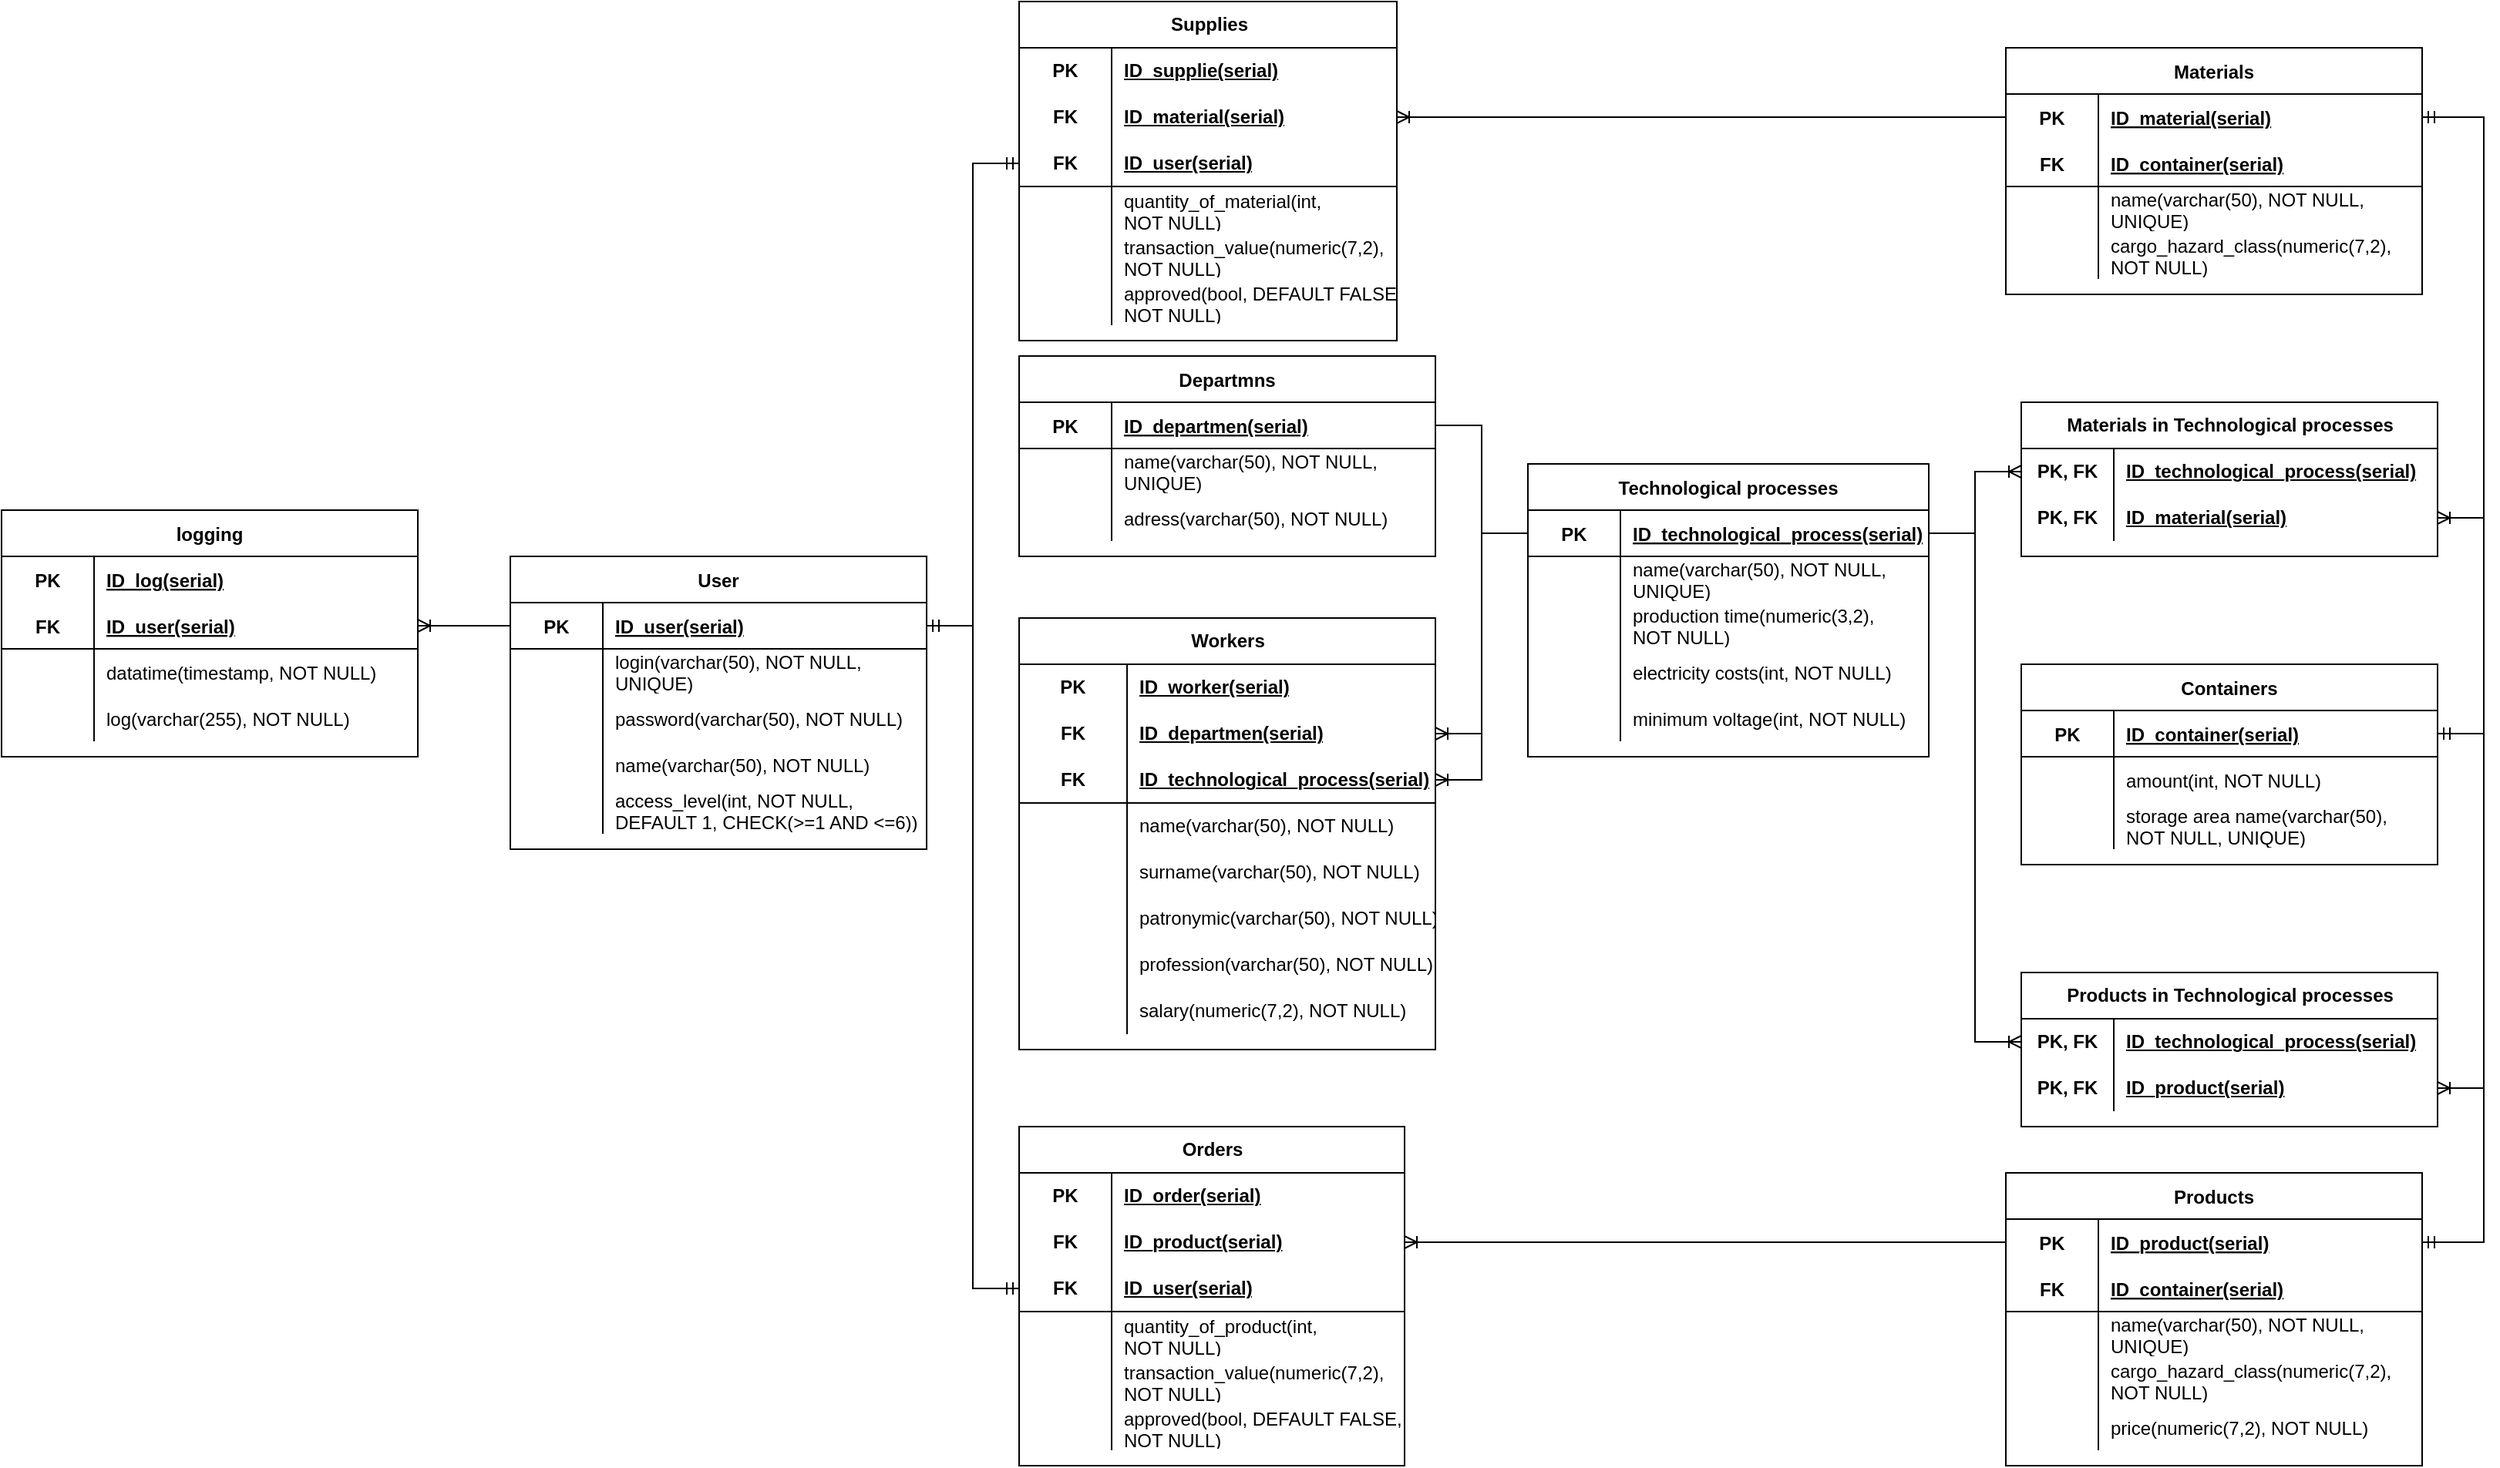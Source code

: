 <mxfile version="20.3.6" type="device"><diagram id="NEyK7DoG1AIb0CbghrJ8" name="Страница 1"><mxGraphModel dx="2211" dy="1921" grid="1" gridSize="10" guides="1" tooltips="1" connect="1" arrows="1" fold="1" page="1" pageScale="1" pageWidth="827" pageHeight="1169" math="0" shadow="0"><root><mxCell id="0"/><mxCell id="1" parent="0"/><mxCell id="o3mwNW-CZ3frNz7V_JXf-92" value="Technological processes" style="shape=table;startSize=30;container=1;collapsible=1;childLayout=tableLayout;fixedRows=1;rowLines=0;fontStyle=1;align=center;resizeLast=1;" parent="1" vertex="1"><mxGeometry x="490" y="160" width="260" height="190" as="geometry"/></mxCell><mxCell id="o3mwNW-CZ3frNz7V_JXf-96" value="" style="shape=tableRow;horizontal=0;startSize=0;swimlaneHead=0;swimlaneBody=0;fillColor=none;collapsible=0;dropTarget=0;points=[[0,0.5],[1,0.5]];portConstraint=eastwest;top=0;left=0;right=0;bottom=1;" parent="o3mwNW-CZ3frNz7V_JXf-92" vertex="1"><mxGeometry y="30" width="260" height="30" as="geometry"/></mxCell><mxCell id="o3mwNW-CZ3frNz7V_JXf-97" value="PK" style="shape=partialRectangle;connectable=0;fillColor=none;top=0;left=0;bottom=0;right=0;fontStyle=1;overflow=hidden;" parent="o3mwNW-CZ3frNz7V_JXf-96" vertex="1"><mxGeometry width="60" height="30" as="geometry"><mxRectangle width="60" height="30" as="alternateBounds"/></mxGeometry></mxCell><mxCell id="o3mwNW-CZ3frNz7V_JXf-98" value="ID_technological_process(serial)" style="shape=partialRectangle;connectable=0;fillColor=none;top=0;left=0;bottom=0;right=0;align=left;spacingLeft=6;fontStyle=5;overflow=hidden;" parent="o3mwNW-CZ3frNz7V_JXf-96" vertex="1"><mxGeometry x="60" width="200" height="30" as="geometry"><mxRectangle width="200" height="30" as="alternateBounds"/></mxGeometry></mxCell><mxCell id="o3mwNW-CZ3frNz7V_JXf-99" value="" style="shape=tableRow;horizontal=0;startSize=0;swimlaneHead=0;swimlaneBody=0;fillColor=none;collapsible=0;dropTarget=0;points=[[0,0.5],[1,0.5]];portConstraint=eastwest;top=0;left=0;right=0;bottom=0;" parent="o3mwNW-CZ3frNz7V_JXf-92" vertex="1"><mxGeometry y="60" width="260" height="30" as="geometry"/></mxCell><mxCell id="o3mwNW-CZ3frNz7V_JXf-100" value="" style="shape=partialRectangle;connectable=0;fillColor=none;top=0;left=0;bottom=0;right=0;editable=1;overflow=hidden;" parent="o3mwNW-CZ3frNz7V_JXf-99" vertex="1"><mxGeometry width="60" height="30" as="geometry"><mxRectangle width="60" height="30" as="alternateBounds"/></mxGeometry></mxCell><mxCell id="o3mwNW-CZ3frNz7V_JXf-101" value="name(varchar(50), NOT NULL,&#xA;UNIQUE)" style="shape=partialRectangle;connectable=0;fillColor=none;top=0;left=0;bottom=0;right=0;align=left;spacingLeft=6;overflow=hidden;" parent="o3mwNW-CZ3frNz7V_JXf-99" vertex="1"><mxGeometry x="60" width="200" height="30" as="geometry"><mxRectangle width="200" height="30" as="alternateBounds"/></mxGeometry></mxCell><mxCell id="o3mwNW-CZ3frNz7V_JXf-102" value="" style="shape=tableRow;horizontal=0;startSize=0;swimlaneHead=0;swimlaneBody=0;fillColor=none;collapsible=0;dropTarget=0;points=[[0,0.5],[1,0.5]];portConstraint=eastwest;top=0;left=0;right=0;bottom=0;" parent="o3mwNW-CZ3frNz7V_JXf-92" vertex="1"><mxGeometry y="90" width="260" height="30" as="geometry"/></mxCell><mxCell id="o3mwNW-CZ3frNz7V_JXf-103" value="" style="shape=partialRectangle;connectable=0;fillColor=none;top=0;left=0;bottom=0;right=0;editable=1;overflow=hidden;" parent="o3mwNW-CZ3frNz7V_JXf-102" vertex="1"><mxGeometry width="60" height="30" as="geometry"><mxRectangle width="60" height="30" as="alternateBounds"/></mxGeometry></mxCell><mxCell id="o3mwNW-CZ3frNz7V_JXf-104" value="production time(numeric(3,2),&#xA;NOT NULL)" style="shape=partialRectangle;connectable=0;fillColor=none;top=0;left=0;bottom=0;right=0;align=left;spacingLeft=6;overflow=hidden;" parent="o3mwNW-CZ3frNz7V_JXf-102" vertex="1"><mxGeometry x="60" width="200" height="30" as="geometry"><mxRectangle width="200" height="30" as="alternateBounds"/></mxGeometry></mxCell><mxCell id="-yc4ss6s_2C1Eo3iUqdT-31" value="" style="shape=tableRow;horizontal=0;startSize=0;swimlaneHead=0;swimlaneBody=0;fillColor=none;collapsible=0;dropTarget=0;points=[[0,0.5],[1,0.5]];portConstraint=eastwest;top=0;left=0;right=0;bottom=0;" parent="o3mwNW-CZ3frNz7V_JXf-92" vertex="1"><mxGeometry y="120" width="260" height="30" as="geometry"/></mxCell><mxCell id="-yc4ss6s_2C1Eo3iUqdT-32" value="" style="shape=partialRectangle;connectable=0;fillColor=none;top=0;left=0;bottom=0;right=0;editable=1;overflow=hidden;" parent="-yc4ss6s_2C1Eo3iUqdT-31" vertex="1"><mxGeometry width="60" height="30" as="geometry"><mxRectangle width="60" height="30" as="alternateBounds"/></mxGeometry></mxCell><mxCell id="-yc4ss6s_2C1Eo3iUqdT-33" value="electricity costs(int, NOT NULL)" style="shape=partialRectangle;connectable=0;fillColor=none;top=0;left=0;bottom=0;right=0;align=left;spacingLeft=6;overflow=hidden;" parent="-yc4ss6s_2C1Eo3iUqdT-31" vertex="1"><mxGeometry x="60" width="200" height="30" as="geometry"><mxRectangle width="200" height="30" as="alternateBounds"/></mxGeometry></mxCell><mxCell id="-yc4ss6s_2C1Eo3iUqdT-56" value="" style="shape=tableRow;horizontal=0;startSize=0;swimlaneHead=0;swimlaneBody=0;fillColor=none;collapsible=0;dropTarget=0;points=[[0,0.5],[1,0.5]];portConstraint=eastwest;top=0;left=0;right=0;bottom=0;" parent="o3mwNW-CZ3frNz7V_JXf-92" vertex="1"><mxGeometry y="150" width="260" height="30" as="geometry"/></mxCell><mxCell id="-yc4ss6s_2C1Eo3iUqdT-57" value="" style="shape=partialRectangle;connectable=0;fillColor=none;top=0;left=0;bottom=0;right=0;editable=1;overflow=hidden;" parent="-yc4ss6s_2C1Eo3iUqdT-56" vertex="1"><mxGeometry width="60" height="30" as="geometry"><mxRectangle width="60" height="30" as="alternateBounds"/></mxGeometry></mxCell><mxCell id="-yc4ss6s_2C1Eo3iUqdT-58" value="minimum voltage(int, NOT NULL)" style="shape=partialRectangle;connectable=0;fillColor=none;top=0;left=0;bottom=0;right=0;align=left;spacingLeft=6;overflow=hidden;" parent="-yc4ss6s_2C1Eo3iUqdT-56" vertex="1"><mxGeometry x="60" width="200" height="30" as="geometry"><mxRectangle width="200" height="30" as="alternateBounds"/></mxGeometry></mxCell><mxCell id="o3mwNW-CZ3frNz7V_JXf-105" value="Containers" style="shape=table;startSize=30;container=1;collapsible=1;childLayout=tableLayout;fixedRows=1;rowLines=0;fontStyle=1;align=center;resizeLast=1;" parent="1" vertex="1"><mxGeometry x="810" y="290" width="270" height="130" as="geometry"/></mxCell><mxCell id="o3mwNW-CZ3frNz7V_JXf-109" value="" style="shape=tableRow;horizontal=0;startSize=0;swimlaneHead=0;swimlaneBody=0;fillColor=none;collapsible=0;dropTarget=0;points=[[0,0.5],[1,0.5]];portConstraint=eastwest;top=0;left=0;right=0;bottom=1;" parent="o3mwNW-CZ3frNz7V_JXf-105" vertex="1"><mxGeometry y="30" width="270" height="30" as="geometry"/></mxCell><mxCell id="o3mwNW-CZ3frNz7V_JXf-110" value="PK" style="shape=partialRectangle;connectable=0;fillColor=none;top=0;left=0;bottom=0;right=0;fontStyle=1;overflow=hidden;" parent="o3mwNW-CZ3frNz7V_JXf-109" vertex="1"><mxGeometry width="60" height="30" as="geometry"><mxRectangle width="60" height="30" as="alternateBounds"/></mxGeometry></mxCell><mxCell id="o3mwNW-CZ3frNz7V_JXf-111" value="ID_container(serial)" style="shape=partialRectangle;connectable=0;fillColor=none;top=0;left=0;bottom=0;right=0;align=left;spacingLeft=6;fontStyle=5;overflow=hidden;" parent="o3mwNW-CZ3frNz7V_JXf-109" vertex="1"><mxGeometry x="60" width="210" height="30" as="geometry"><mxRectangle width="210" height="30" as="alternateBounds"/></mxGeometry></mxCell><mxCell id="o3mwNW-CZ3frNz7V_JXf-112" value="" style="shape=tableRow;horizontal=0;startSize=0;swimlaneHead=0;swimlaneBody=0;fillColor=none;collapsible=0;dropTarget=0;points=[[0,0.5],[1,0.5]];portConstraint=eastwest;top=0;left=0;right=0;bottom=0;" parent="o3mwNW-CZ3frNz7V_JXf-105" vertex="1"><mxGeometry y="60" width="270" height="30" as="geometry"/></mxCell><mxCell id="o3mwNW-CZ3frNz7V_JXf-113" value="" style="shape=partialRectangle;connectable=0;fillColor=none;top=0;left=0;bottom=0;right=0;editable=1;overflow=hidden;" parent="o3mwNW-CZ3frNz7V_JXf-112" vertex="1"><mxGeometry width="60" height="30" as="geometry"><mxRectangle width="60" height="30" as="alternateBounds"/></mxGeometry></mxCell><mxCell id="o3mwNW-CZ3frNz7V_JXf-114" value="amount(int, NOT NULL)" style="shape=partialRectangle;connectable=0;fillColor=none;top=0;left=0;bottom=0;right=0;align=left;spacingLeft=6;overflow=hidden;fontColor=default;" parent="o3mwNW-CZ3frNz7V_JXf-112" vertex="1"><mxGeometry x="60" width="210" height="30" as="geometry"><mxRectangle width="210" height="30" as="alternateBounds"/></mxGeometry></mxCell><mxCell id="o3mwNW-CZ3frNz7V_JXf-115" value="" style="shape=tableRow;horizontal=0;startSize=0;swimlaneHead=0;swimlaneBody=0;fillColor=none;collapsible=0;dropTarget=0;points=[[0,0.5],[1,0.5]];portConstraint=eastwest;top=0;left=0;right=0;bottom=0;" parent="o3mwNW-CZ3frNz7V_JXf-105" vertex="1"><mxGeometry y="90" width="270" height="30" as="geometry"/></mxCell><mxCell id="o3mwNW-CZ3frNz7V_JXf-116" value="" style="shape=partialRectangle;connectable=0;fillColor=none;top=0;left=0;bottom=0;right=0;editable=1;overflow=hidden;" parent="o3mwNW-CZ3frNz7V_JXf-115" vertex="1"><mxGeometry width="60" height="30" as="geometry"><mxRectangle width="60" height="30" as="alternateBounds"/></mxGeometry></mxCell><mxCell id="o3mwNW-CZ3frNz7V_JXf-117" value="storage area name(varchar(50),&#xA;NOT NULL, UNIQUE)" style="shape=partialRectangle;connectable=0;fillColor=none;top=0;left=0;bottom=0;right=0;align=left;spacingLeft=6;overflow=hidden;" parent="o3mwNW-CZ3frNz7V_JXf-115" vertex="1"><mxGeometry x="60" width="210" height="30" as="geometry"><mxRectangle width="210" height="30" as="alternateBounds"/></mxGeometry></mxCell><mxCell id="o3mwNW-CZ3frNz7V_JXf-206" value="Orders" style="shape=table;startSize=30;container=1;collapsible=1;childLayout=tableLayout;fixedRows=1;rowLines=0;fontStyle=1;align=center;resizeLast=1;labelBackgroundColor=none;fontColor=#000000;html=1;" parent="1" vertex="1"><mxGeometry x="160" y="590" width="250" height="220" as="geometry"/></mxCell><mxCell id="o3mwNW-CZ3frNz7V_JXf-207" value="" style="shape=tableRow;horizontal=0;startSize=0;swimlaneHead=0;swimlaneBody=0;fillColor=none;collapsible=0;dropTarget=0;points=[[0,0.5],[1,0.5]];portConstraint=eastwest;top=0;left=0;right=0;bottom=0;labelBackgroundColor=none;fontColor=#000000;html=1;" parent="o3mwNW-CZ3frNz7V_JXf-206" vertex="1"><mxGeometry y="30" width="250" height="30" as="geometry"/></mxCell><mxCell id="o3mwNW-CZ3frNz7V_JXf-208" value="PK" style="shape=partialRectangle;connectable=0;fillColor=none;top=0;left=0;bottom=0;right=0;fontStyle=1;overflow=hidden;labelBackgroundColor=none;fontColor=#000000;html=1;" parent="o3mwNW-CZ3frNz7V_JXf-207" vertex="1"><mxGeometry width="60" height="30" as="geometry"><mxRectangle width="60" height="30" as="alternateBounds"/></mxGeometry></mxCell><mxCell id="o3mwNW-CZ3frNz7V_JXf-209" value="ID_order(serial)" style="shape=partialRectangle;connectable=0;fillColor=none;top=0;left=0;bottom=0;right=0;align=left;spacingLeft=6;fontStyle=5;overflow=hidden;labelBackgroundColor=none;fontColor=#000000;html=1;" parent="o3mwNW-CZ3frNz7V_JXf-207" vertex="1"><mxGeometry x="60" width="190" height="30" as="geometry"><mxRectangle width="190" height="30" as="alternateBounds"/></mxGeometry></mxCell><mxCell id="kPY90aae8bsEHXLO1-sw-7" value="" style="shape=tableRow;horizontal=0;startSize=0;swimlaneHead=0;swimlaneBody=0;fillColor=none;collapsible=0;dropTarget=0;points=[[0,0.5],[1,0.5]];portConstraint=eastwest;top=0;left=0;right=0;bottom=0;labelBackgroundColor=none;fontColor=#000000;html=1;" vertex="1" parent="o3mwNW-CZ3frNz7V_JXf-206"><mxGeometry y="60" width="250" height="30" as="geometry"/></mxCell><mxCell id="kPY90aae8bsEHXLO1-sw-8" value="FK" style="shape=partialRectangle;connectable=0;fillColor=none;top=0;left=0;bottom=0;right=0;fontStyle=1;overflow=hidden;labelBackgroundColor=none;fontColor=#000000;html=1;" vertex="1" parent="kPY90aae8bsEHXLO1-sw-7"><mxGeometry width="60" height="30" as="geometry"><mxRectangle width="60" height="30" as="alternateBounds"/></mxGeometry></mxCell><mxCell id="kPY90aae8bsEHXLO1-sw-9" value="ID_product(serial)" style="shape=partialRectangle;connectable=0;fillColor=none;top=0;left=0;bottom=0;right=0;align=left;spacingLeft=6;fontStyle=5;overflow=hidden;labelBackgroundColor=none;fontColor=#000000;html=1;" vertex="1" parent="kPY90aae8bsEHXLO1-sw-7"><mxGeometry x="60" width="190" height="30" as="geometry"><mxRectangle width="190" height="30" as="alternateBounds"/></mxGeometry></mxCell><mxCell id="o3mwNW-CZ3frNz7V_JXf-210" value="" style="shape=tableRow;horizontal=0;startSize=0;swimlaneHead=0;swimlaneBody=0;fillColor=none;collapsible=0;dropTarget=0;points=[[0,0.5],[1,0.5]];portConstraint=eastwest;top=0;left=0;right=0;bottom=1;labelBackgroundColor=none;fontColor=#000000;html=1;" parent="o3mwNW-CZ3frNz7V_JXf-206" vertex="1"><mxGeometry y="90" width="250" height="30" as="geometry"/></mxCell><mxCell id="o3mwNW-CZ3frNz7V_JXf-211" value="FK" style="shape=partialRectangle;connectable=0;fillColor=none;top=0;left=0;bottom=0;right=0;fontStyle=1;overflow=hidden;labelBackgroundColor=none;fontColor=#000000;html=1;" parent="o3mwNW-CZ3frNz7V_JXf-210" vertex="1"><mxGeometry width="60" height="30" as="geometry"><mxRectangle width="60" height="30" as="alternateBounds"/></mxGeometry></mxCell><mxCell id="o3mwNW-CZ3frNz7V_JXf-212" value="ID_user(serial)" style="shape=partialRectangle;connectable=0;fillColor=none;top=0;left=0;bottom=0;right=0;align=left;spacingLeft=6;fontStyle=5;overflow=hidden;labelBackgroundColor=none;fontColor=#000000;html=1;" parent="o3mwNW-CZ3frNz7V_JXf-210" vertex="1"><mxGeometry x="60" width="190" height="30" as="geometry"><mxRectangle width="190" height="30" as="alternateBounds"/></mxGeometry></mxCell><mxCell id="o3mwNW-CZ3frNz7V_JXf-213" value="" style="shape=tableRow;horizontal=0;startSize=0;swimlaneHead=0;swimlaneBody=0;fillColor=none;collapsible=0;dropTarget=0;points=[[0,0.5],[1,0.5]];portConstraint=eastwest;top=0;left=0;right=0;bottom=0;labelBackgroundColor=none;fontColor=#000000;html=1;" parent="o3mwNW-CZ3frNz7V_JXf-206" vertex="1"><mxGeometry y="120" width="250" height="30" as="geometry"/></mxCell><mxCell id="o3mwNW-CZ3frNz7V_JXf-214" value="" style="shape=partialRectangle;connectable=0;fillColor=none;top=0;left=0;bottom=0;right=0;editable=1;overflow=hidden;labelBackgroundColor=none;fontColor=#000000;html=1;" parent="o3mwNW-CZ3frNz7V_JXf-213" vertex="1"><mxGeometry width="60" height="30" as="geometry"><mxRectangle width="60" height="30" as="alternateBounds"/></mxGeometry></mxCell><mxCell id="o3mwNW-CZ3frNz7V_JXf-215" value="&lt;div&gt;&lt;span class=&quot;VIiyi&quot; lang=&quot;en&quot;&gt;&lt;span class=&quot;JLqJ4b ChMk0b&quot;&gt;&lt;span class=&quot;Q4iAWc&quot;&gt;quantity_of_product&lt;/span&gt;&lt;/span&gt;&lt;/span&gt;(int,&lt;/div&gt;&lt;div&gt;NOT NULL)&lt;/div&gt;" style="shape=partialRectangle;connectable=0;fillColor=none;top=0;left=0;bottom=0;right=0;align=left;spacingLeft=6;overflow=hidden;labelBackgroundColor=none;fontColor=#000000;html=1;" parent="o3mwNW-CZ3frNz7V_JXf-213" vertex="1"><mxGeometry x="60" width="190" height="30" as="geometry"><mxRectangle width="190" height="30" as="alternateBounds"/></mxGeometry></mxCell><mxCell id="-yc4ss6s_2C1Eo3iUqdT-26" value="" style="shape=tableRow;horizontal=0;startSize=0;swimlaneHead=0;swimlaneBody=0;fillColor=none;collapsible=0;dropTarget=0;points=[[0,0.5],[1,0.5]];portConstraint=eastwest;top=0;left=0;right=0;bottom=0;labelBackgroundColor=none;fontColor=#000000;html=1;" parent="o3mwNW-CZ3frNz7V_JXf-206" vertex="1"><mxGeometry y="150" width="250" height="30" as="geometry"/></mxCell><mxCell id="-yc4ss6s_2C1Eo3iUqdT-27" value="" style="shape=partialRectangle;connectable=0;fillColor=none;top=0;left=0;bottom=0;right=0;editable=1;overflow=hidden;labelBackgroundColor=none;fontColor=#000000;html=1;" parent="-yc4ss6s_2C1Eo3iUqdT-26" vertex="1"><mxGeometry width="60" height="30" as="geometry"><mxRectangle width="60" height="30" as="alternateBounds"/></mxGeometry></mxCell><mxCell id="-yc4ss6s_2C1Eo3iUqdT-28" value="&lt;div&gt;&lt;span class=&quot;VIiyi&quot; lang=&quot;en&quot;&gt;&lt;span class=&quot;JLqJ4b ChMk0b&quot;&gt;&lt;span class=&quot;Q4iAWc&quot;&gt;transaction_value&lt;/span&gt;&lt;/span&gt;&lt;/span&gt;(numeric(7,2),&lt;/div&gt;&lt;div&gt;NOT NULL)&lt;/div&gt;" style="shape=partialRectangle;connectable=0;fillColor=none;top=0;left=0;bottom=0;right=0;align=left;spacingLeft=6;overflow=hidden;labelBackgroundColor=none;fontColor=#000000;html=1;" parent="-yc4ss6s_2C1Eo3iUqdT-26" vertex="1"><mxGeometry x="60" width="190" height="30" as="geometry"><mxRectangle width="190" height="30" as="alternateBounds"/></mxGeometry></mxCell><mxCell id="kPY90aae8bsEHXLO1-sw-1" value="" style="shape=tableRow;horizontal=0;startSize=0;swimlaneHead=0;swimlaneBody=0;fillColor=none;collapsible=0;dropTarget=0;points=[[0,0.5],[1,0.5]];portConstraint=eastwest;top=0;left=0;right=0;bottom=0;labelBackgroundColor=none;fontColor=#000000;html=1;" vertex="1" parent="o3mwNW-CZ3frNz7V_JXf-206"><mxGeometry y="180" width="250" height="30" as="geometry"/></mxCell><mxCell id="kPY90aae8bsEHXLO1-sw-2" value="" style="shape=partialRectangle;connectable=0;fillColor=none;top=0;left=0;bottom=0;right=0;editable=1;overflow=hidden;labelBackgroundColor=none;fontColor=#000000;html=1;" vertex="1" parent="kPY90aae8bsEHXLO1-sw-1"><mxGeometry width="60" height="30" as="geometry"><mxRectangle width="60" height="30" as="alternateBounds"/></mxGeometry></mxCell><mxCell id="kPY90aae8bsEHXLO1-sw-3" value="&lt;div&gt;approved(bool, DEFAULT FALSE,&lt;br&gt;&lt;/div&gt;&lt;div&gt;NOT NULL)&lt;/div&gt;" style="shape=partialRectangle;connectable=0;fillColor=none;top=0;left=0;bottom=0;right=0;align=left;spacingLeft=6;overflow=hidden;labelBackgroundColor=none;fontColor=#000000;html=1;" vertex="1" parent="kPY90aae8bsEHXLO1-sw-1"><mxGeometry x="60" width="190" height="30" as="geometry"><mxRectangle width="190" height="30" as="alternateBounds"/></mxGeometry></mxCell><mxCell id="o3mwNW-CZ3frNz7V_JXf-313" value="Supplies" style="shape=table;startSize=30;container=1;collapsible=1;childLayout=tableLayout;fixedRows=1;rowLines=0;fontStyle=1;align=center;resizeLast=1;labelBackgroundColor=none;fontColor=#000000;html=1;" parent="1" vertex="1"><mxGeometry x="160" y="-140" width="245" height="220" as="geometry"/></mxCell><mxCell id="o3mwNW-CZ3frNz7V_JXf-314" value="" style="shape=tableRow;horizontal=0;startSize=0;swimlaneHead=0;swimlaneBody=0;fillColor=none;collapsible=0;dropTarget=0;points=[[0,0.5],[1,0.5]];portConstraint=eastwest;top=0;left=0;right=0;bottom=0;labelBackgroundColor=none;fontColor=#000000;html=1;" parent="o3mwNW-CZ3frNz7V_JXf-313" vertex="1"><mxGeometry y="30" width="245" height="30" as="geometry"/></mxCell><mxCell id="o3mwNW-CZ3frNz7V_JXf-315" value="PK" style="shape=partialRectangle;connectable=0;fillColor=none;top=0;left=0;bottom=0;right=0;fontStyle=1;overflow=hidden;labelBackgroundColor=none;fontColor=#000000;html=1;" parent="o3mwNW-CZ3frNz7V_JXf-314" vertex="1"><mxGeometry width="60" height="30" as="geometry"><mxRectangle width="60" height="30" as="alternateBounds"/></mxGeometry></mxCell><mxCell id="o3mwNW-CZ3frNz7V_JXf-316" value="ID_supplie(serial)" style="shape=partialRectangle;connectable=0;fillColor=none;top=0;left=0;bottom=0;right=0;align=left;spacingLeft=6;fontStyle=5;overflow=hidden;labelBackgroundColor=none;fontColor=#000000;html=1;" parent="o3mwNW-CZ3frNz7V_JXf-314" vertex="1"><mxGeometry x="60" width="185" height="30" as="geometry"><mxRectangle width="185" height="30" as="alternateBounds"/></mxGeometry></mxCell><mxCell id="kPY90aae8bsEHXLO1-sw-11" value="" style="shape=tableRow;horizontal=0;startSize=0;swimlaneHead=0;swimlaneBody=0;fillColor=none;collapsible=0;dropTarget=0;points=[[0,0.5],[1,0.5]];portConstraint=eastwest;top=0;left=0;right=0;bottom=0;labelBackgroundColor=none;fontColor=#000000;html=1;" vertex="1" parent="o3mwNW-CZ3frNz7V_JXf-313"><mxGeometry y="60" width="245" height="30" as="geometry"/></mxCell><mxCell id="kPY90aae8bsEHXLO1-sw-12" value="FK" style="shape=partialRectangle;connectable=0;fillColor=none;top=0;left=0;bottom=0;right=0;fontStyle=1;overflow=hidden;labelBackgroundColor=none;fontColor=#000000;html=1;" vertex="1" parent="kPY90aae8bsEHXLO1-sw-11"><mxGeometry width="60" height="30" as="geometry"><mxRectangle width="60" height="30" as="alternateBounds"/></mxGeometry></mxCell><mxCell id="kPY90aae8bsEHXLO1-sw-13" value="ID_material(serial)" style="shape=partialRectangle;connectable=0;fillColor=none;top=0;left=0;bottom=0;right=0;align=left;spacingLeft=6;fontStyle=5;overflow=hidden;labelBackgroundColor=none;fontColor=#000000;html=1;" vertex="1" parent="kPY90aae8bsEHXLO1-sw-11"><mxGeometry x="60" width="185" height="30" as="geometry"><mxRectangle width="185" height="30" as="alternateBounds"/></mxGeometry></mxCell><mxCell id="o3mwNW-CZ3frNz7V_JXf-317" value="" style="shape=tableRow;horizontal=0;startSize=0;swimlaneHead=0;swimlaneBody=0;fillColor=none;collapsible=0;dropTarget=0;points=[[0,0.5],[1,0.5]];portConstraint=eastwest;top=0;left=0;right=0;bottom=1;labelBackgroundColor=none;fontColor=#000000;html=1;" parent="o3mwNW-CZ3frNz7V_JXf-313" vertex="1"><mxGeometry y="90" width="245" height="30" as="geometry"/></mxCell><mxCell id="o3mwNW-CZ3frNz7V_JXf-318" value="FK" style="shape=partialRectangle;connectable=0;fillColor=none;top=0;left=0;bottom=0;right=0;fontStyle=1;overflow=hidden;labelBackgroundColor=none;fontColor=#000000;html=1;" parent="o3mwNW-CZ3frNz7V_JXf-317" vertex="1"><mxGeometry width="60" height="30" as="geometry"><mxRectangle width="60" height="30" as="alternateBounds"/></mxGeometry></mxCell><mxCell id="o3mwNW-CZ3frNz7V_JXf-319" value="ID_user(serial)" style="shape=partialRectangle;connectable=0;fillColor=none;top=0;left=0;bottom=0;right=0;align=left;spacingLeft=6;fontStyle=5;overflow=hidden;labelBackgroundColor=none;fontColor=#000000;html=1;" parent="o3mwNW-CZ3frNz7V_JXf-317" vertex="1"><mxGeometry x="60" width="185" height="30" as="geometry"><mxRectangle width="185" height="30" as="alternateBounds"/></mxGeometry></mxCell><mxCell id="o3mwNW-CZ3frNz7V_JXf-320" value="" style="shape=tableRow;horizontal=0;startSize=0;swimlaneHead=0;swimlaneBody=0;fillColor=none;collapsible=0;dropTarget=0;points=[[0,0.5],[1,0.5]];portConstraint=eastwest;top=0;left=0;right=0;bottom=0;labelBackgroundColor=none;fontColor=#000000;html=1;" parent="o3mwNW-CZ3frNz7V_JXf-313" vertex="1"><mxGeometry y="120" width="245" height="30" as="geometry"/></mxCell><mxCell id="o3mwNW-CZ3frNz7V_JXf-321" value="" style="shape=partialRectangle;connectable=0;fillColor=none;top=0;left=0;bottom=0;right=0;editable=1;overflow=hidden;labelBackgroundColor=none;fontColor=#000000;html=1;" parent="o3mwNW-CZ3frNz7V_JXf-320" vertex="1"><mxGeometry width="60" height="30" as="geometry"><mxRectangle width="60" height="30" as="alternateBounds"/></mxGeometry></mxCell><mxCell id="o3mwNW-CZ3frNz7V_JXf-322" value="&lt;div&gt;&lt;span class=&quot;VIiyi&quot; lang=&quot;en&quot;&gt;&lt;span class=&quot;JLqJ4b ChMk0b&quot;&gt;&lt;span class=&quot;Q4iAWc&quot;&gt;quantity_of_material&lt;/span&gt;&lt;/span&gt;&lt;/span&gt;(int,&lt;/div&gt;&lt;div&gt;NOT NULL)&lt;br&gt;&lt;/div&gt;" style="shape=partialRectangle;connectable=0;fillColor=none;top=0;left=0;bottom=0;right=0;align=left;spacingLeft=6;overflow=hidden;labelBackgroundColor=none;fontColor=#000000;html=1;" parent="o3mwNW-CZ3frNz7V_JXf-320" vertex="1"><mxGeometry x="60" width="185" height="30" as="geometry"><mxRectangle width="185" height="30" as="alternateBounds"/></mxGeometry></mxCell><mxCell id="-yc4ss6s_2C1Eo3iUqdT-23" value="" style="shape=tableRow;horizontal=0;startSize=0;swimlaneHead=0;swimlaneBody=0;fillColor=none;collapsible=0;dropTarget=0;points=[[0,0.5],[1,0.5]];portConstraint=eastwest;top=0;left=0;right=0;bottom=0;labelBackgroundColor=none;fontColor=#000000;html=1;" parent="o3mwNW-CZ3frNz7V_JXf-313" vertex="1"><mxGeometry y="150" width="245" height="30" as="geometry"/></mxCell><mxCell id="-yc4ss6s_2C1Eo3iUqdT-24" value="" style="shape=partialRectangle;connectable=0;fillColor=none;top=0;left=0;bottom=0;right=0;editable=1;overflow=hidden;labelBackgroundColor=none;fontColor=#000000;html=1;" parent="-yc4ss6s_2C1Eo3iUqdT-23" vertex="1"><mxGeometry width="60" height="30" as="geometry"><mxRectangle width="60" height="30" as="alternateBounds"/></mxGeometry></mxCell><mxCell id="-yc4ss6s_2C1Eo3iUqdT-25" value="&lt;div&gt;&lt;span class=&quot;VIiyi&quot; lang=&quot;en&quot;&gt;&lt;span class=&quot;JLqJ4b ChMk0b&quot;&gt;&lt;span class=&quot;Q4iAWc&quot;&gt;transaction_value&lt;/span&gt;&lt;/span&gt;&lt;/span&gt;(numeric(7,2),&lt;/div&gt;&lt;div&gt;NOT NULL)&lt;/div&gt;" style="shape=partialRectangle;connectable=0;fillColor=none;top=0;left=0;bottom=0;right=0;align=left;spacingLeft=6;overflow=hidden;labelBackgroundColor=none;fontColor=#000000;html=1;" parent="-yc4ss6s_2C1Eo3iUqdT-23" vertex="1"><mxGeometry x="60" width="185" height="30" as="geometry"><mxRectangle width="185" height="30" as="alternateBounds"/></mxGeometry></mxCell><mxCell id="kPY90aae8bsEHXLO1-sw-4" value="" style="shape=tableRow;horizontal=0;startSize=0;swimlaneHead=0;swimlaneBody=0;fillColor=none;collapsible=0;dropTarget=0;points=[[0,0.5],[1,0.5]];portConstraint=eastwest;top=0;left=0;right=0;bottom=0;labelBackgroundColor=none;fontColor=#000000;html=1;" vertex="1" parent="o3mwNW-CZ3frNz7V_JXf-313"><mxGeometry y="180" width="245" height="30" as="geometry"/></mxCell><mxCell id="kPY90aae8bsEHXLO1-sw-5" value="" style="shape=partialRectangle;connectable=0;fillColor=none;top=0;left=0;bottom=0;right=0;editable=1;overflow=hidden;labelBackgroundColor=none;fontColor=#000000;html=1;" vertex="1" parent="kPY90aae8bsEHXLO1-sw-4"><mxGeometry width="60" height="30" as="geometry"><mxRectangle width="60" height="30" as="alternateBounds"/></mxGeometry></mxCell><mxCell id="kPY90aae8bsEHXLO1-sw-6" value="&lt;div&gt;approved(bool, DEFAULT FALSE,&lt;br&gt;&lt;/div&gt;&lt;div&gt;NOT NULL)&lt;/div&gt;" style="shape=partialRectangle;connectable=0;fillColor=none;top=0;left=0;bottom=0;right=0;align=left;spacingLeft=6;overflow=hidden;labelBackgroundColor=none;fontColor=#000000;html=1;" vertex="1" parent="kPY90aae8bsEHXLO1-sw-4"><mxGeometry x="60" width="185" height="30" as="geometry"><mxRectangle width="185" height="30" as="alternateBounds"/></mxGeometry></mxCell><mxCell id="o3mwNW-CZ3frNz7V_JXf-359" value="" style="edgeStyle=entityRelationEdgeStyle;fontSize=12;html=1;endArrow=ERoneToMany;rounded=0;fontColor=#000000;" parent="1" source="JPsuI82cqnWiOE4eRMio-102" target="e-rpzjur7dDXhbXIpV5l-87" edge="1"><mxGeometry width="100" height="100" relative="1" as="geometry"><mxPoint x="20" y="280" as="sourcePoint"/><mxPoint x="440" y="270" as="targetPoint"/></mxGeometry></mxCell><mxCell id="-yc4ss6s_2C1Eo3iUqdT-4" value="" style="edgeStyle=entityRelationEdgeStyle;fontSize=12;html=1;endArrow=ERoneToMany;rounded=0;entryX=1;entryY=0.5;entryDx=0;entryDy=0;" parent="1" source="o3mwNW-CZ3frNz7V_JXf-96" target="e-rpzjur7dDXhbXIpV5l-69" edge="1"><mxGeometry width="100" height="100" relative="1" as="geometry"><mxPoint x="490" y="205" as="sourcePoint"/><mxPoint x="550" y="470" as="targetPoint"/></mxGeometry></mxCell><mxCell id="-yc4ss6s_2C1Eo3iUqdT-5" value="" style="edgeStyle=entityRelationEdgeStyle;fontSize=12;html=1;endArrow=ERmandOne;startArrow=ERmandOne;rounded=0;" parent="1" source="o3mwNW-CZ3frNz7V_JXf-109" target="JPsuI82cqnWiOE4eRMio-13" edge="1"><mxGeometry width="100" height="100" relative="1" as="geometry"><mxPoint x="1160" y="270" as="sourcePoint"/><mxPoint x="1130" y="5" as="targetPoint"/></mxGeometry></mxCell><mxCell id="-yc4ss6s_2C1Eo3iUqdT-6" value="" style="edgeStyle=entityRelationEdgeStyle;fontSize=12;html=1;endArrow=ERmandOne;startArrow=ERmandOne;rounded=0;" parent="1" source="o3mwNW-CZ3frNz7V_JXf-109" target="JPsuI82cqnWiOE4eRMio-35" edge="1"><mxGeometry width="100" height="100" relative="1" as="geometry"><mxPoint x="1190" y="320" as="sourcePoint"/><mxPoint x="1150" y="660" as="targetPoint"/></mxGeometry></mxCell><mxCell id="JPsuI82cqnWiOE4eRMio-12" value="Materials" style="shape=table;startSize=30;container=1;collapsible=1;childLayout=tableLayout;fixedRows=1;rowLines=0;fontStyle=1;align=center;resizeLast=1;" parent="1" vertex="1"><mxGeometry x="800" y="-110" width="270" height="160" as="geometry"/></mxCell><mxCell id="JPsuI82cqnWiOE4eRMio-13" value="" style="shape=tableRow;horizontal=0;startSize=0;swimlaneHead=0;swimlaneBody=0;fillColor=none;collapsible=0;dropTarget=0;points=[[0,0.5],[1,0.5]];portConstraint=eastwest;top=0;left=0;right=0;bottom=0;" parent="JPsuI82cqnWiOE4eRMio-12" vertex="1"><mxGeometry y="30" width="270" height="30" as="geometry"/></mxCell><mxCell id="JPsuI82cqnWiOE4eRMio-14" value="PK" style="shape=partialRectangle;connectable=0;fillColor=none;top=0;left=0;bottom=0;right=0;fontStyle=1;overflow=hidden;" parent="JPsuI82cqnWiOE4eRMio-13" vertex="1"><mxGeometry width="60" height="30" as="geometry"><mxRectangle width="60" height="30" as="alternateBounds"/></mxGeometry></mxCell><mxCell id="JPsuI82cqnWiOE4eRMio-15" value="ID_material(serial)" style="shape=partialRectangle;connectable=0;fillColor=none;top=0;left=0;bottom=0;right=0;align=left;spacingLeft=6;fontStyle=5;overflow=hidden;" parent="JPsuI82cqnWiOE4eRMio-13" vertex="1"><mxGeometry x="60" width="210" height="30" as="geometry"><mxRectangle width="210" height="30" as="alternateBounds"/></mxGeometry></mxCell><mxCell id="JPsuI82cqnWiOE4eRMio-16" value="" style="shape=tableRow;horizontal=0;startSize=0;swimlaneHead=0;swimlaneBody=0;fillColor=none;collapsible=0;dropTarget=0;points=[[0,0.5],[1,0.5]];portConstraint=eastwest;top=0;left=0;right=0;bottom=1;" parent="JPsuI82cqnWiOE4eRMio-12" vertex="1"><mxGeometry y="60" width="270" height="30" as="geometry"/></mxCell><mxCell id="JPsuI82cqnWiOE4eRMio-17" value="FK" style="shape=partialRectangle;connectable=0;fillColor=none;top=0;left=0;bottom=0;right=0;fontStyle=1;overflow=hidden;" parent="JPsuI82cqnWiOE4eRMio-16" vertex="1"><mxGeometry width="60" height="30" as="geometry"><mxRectangle width="60" height="30" as="alternateBounds"/></mxGeometry></mxCell><mxCell id="JPsuI82cqnWiOE4eRMio-18" value="ID_container(serial)" style="shape=partialRectangle;connectable=0;fillColor=none;top=0;left=0;bottom=0;right=0;align=left;spacingLeft=6;fontStyle=5;overflow=hidden;" parent="JPsuI82cqnWiOE4eRMio-16" vertex="1"><mxGeometry x="60" width="210" height="30" as="geometry"><mxRectangle width="210" height="30" as="alternateBounds"/></mxGeometry></mxCell><mxCell id="JPsuI82cqnWiOE4eRMio-19" value="" style="shape=tableRow;horizontal=0;startSize=0;swimlaneHead=0;swimlaneBody=0;fillColor=none;collapsible=0;dropTarget=0;points=[[0,0.5],[1,0.5]];portConstraint=eastwest;top=0;left=0;right=0;bottom=0;" parent="JPsuI82cqnWiOE4eRMio-12" vertex="1"><mxGeometry y="90" width="270" height="30" as="geometry"/></mxCell><mxCell id="JPsuI82cqnWiOE4eRMio-20" value="" style="shape=partialRectangle;connectable=0;fillColor=none;top=0;left=0;bottom=0;right=0;editable=1;overflow=hidden;" parent="JPsuI82cqnWiOE4eRMio-19" vertex="1"><mxGeometry width="60" height="30" as="geometry"><mxRectangle width="60" height="30" as="alternateBounds"/></mxGeometry></mxCell><mxCell id="JPsuI82cqnWiOE4eRMio-21" value="name(varchar(50), NOT NULL,&#xA;UNIQUE)" style="shape=partialRectangle;connectable=0;fillColor=none;top=0;left=0;bottom=0;right=0;align=left;spacingLeft=6;overflow=hidden;" parent="JPsuI82cqnWiOE4eRMio-19" vertex="1"><mxGeometry x="60" width="210" height="30" as="geometry"><mxRectangle width="210" height="30" as="alternateBounds"/></mxGeometry></mxCell><mxCell id="JPsuI82cqnWiOE4eRMio-22" value="" style="shape=tableRow;horizontal=0;startSize=0;swimlaneHead=0;swimlaneBody=0;fillColor=none;collapsible=0;dropTarget=0;points=[[0,0.5],[1,0.5]];portConstraint=eastwest;top=0;left=0;right=0;bottom=0;" parent="JPsuI82cqnWiOE4eRMio-12" vertex="1"><mxGeometry y="120" width="270" height="30" as="geometry"/></mxCell><mxCell id="JPsuI82cqnWiOE4eRMio-23" value="" style="shape=partialRectangle;connectable=0;fillColor=none;top=0;left=0;bottom=0;right=0;editable=1;overflow=hidden;" parent="JPsuI82cqnWiOE4eRMio-22" vertex="1"><mxGeometry width="60" height="30" as="geometry"><mxRectangle width="60" height="30" as="alternateBounds"/></mxGeometry></mxCell><mxCell id="JPsuI82cqnWiOE4eRMio-24" value="cargo_hazard_class(numeric(7,2),&#xA;NOT NULL)" style="shape=partialRectangle;connectable=0;fillColor=none;top=0;left=0;bottom=0;right=0;align=left;spacingLeft=6;overflow=hidden;" parent="JPsuI82cqnWiOE4eRMio-22" vertex="1"><mxGeometry x="60" width="210" height="30" as="geometry"><mxRectangle width="210" height="30" as="alternateBounds"/></mxGeometry></mxCell><mxCell id="JPsuI82cqnWiOE4eRMio-34" value="Products" style="shape=table;startSize=30;container=1;collapsible=1;childLayout=tableLayout;fixedRows=1;rowLines=0;fontStyle=1;align=center;resizeLast=1;" parent="1" vertex="1"><mxGeometry x="800" y="620" width="270" height="190" as="geometry"/></mxCell><mxCell id="JPsuI82cqnWiOE4eRMio-35" value="" style="shape=tableRow;horizontal=0;startSize=0;swimlaneHead=0;swimlaneBody=0;fillColor=none;collapsible=0;dropTarget=0;points=[[0,0.5],[1,0.5]];portConstraint=eastwest;top=0;left=0;right=0;bottom=0;" parent="JPsuI82cqnWiOE4eRMio-34" vertex="1"><mxGeometry y="30" width="270" height="30" as="geometry"/></mxCell><mxCell id="JPsuI82cqnWiOE4eRMio-36" value="PK" style="shape=partialRectangle;connectable=0;fillColor=none;top=0;left=0;bottom=0;right=0;fontStyle=1;overflow=hidden;" parent="JPsuI82cqnWiOE4eRMio-35" vertex="1"><mxGeometry width="60" height="30" as="geometry"><mxRectangle width="60" height="30" as="alternateBounds"/></mxGeometry></mxCell><mxCell id="JPsuI82cqnWiOE4eRMio-37" value="ID_product(serial)" style="shape=partialRectangle;connectable=0;fillColor=none;top=0;left=0;bottom=0;right=0;align=left;spacingLeft=6;fontStyle=5;overflow=hidden;" parent="JPsuI82cqnWiOE4eRMio-35" vertex="1"><mxGeometry x="60" width="210" height="30" as="geometry"><mxRectangle width="210" height="30" as="alternateBounds"/></mxGeometry></mxCell><mxCell id="JPsuI82cqnWiOE4eRMio-38" value="" style="shape=tableRow;horizontal=0;startSize=0;swimlaneHead=0;swimlaneBody=0;fillColor=none;collapsible=0;dropTarget=0;points=[[0,0.5],[1,0.5]];portConstraint=eastwest;top=0;left=0;right=0;bottom=1;" parent="JPsuI82cqnWiOE4eRMio-34" vertex="1"><mxGeometry y="60" width="270" height="30" as="geometry"/></mxCell><mxCell id="JPsuI82cqnWiOE4eRMio-39" value="FK" style="shape=partialRectangle;connectable=0;fillColor=none;top=0;left=0;bottom=0;right=0;fontStyle=1;overflow=hidden;" parent="JPsuI82cqnWiOE4eRMio-38" vertex="1"><mxGeometry width="60" height="30" as="geometry"><mxRectangle width="60" height="30" as="alternateBounds"/></mxGeometry></mxCell><mxCell id="JPsuI82cqnWiOE4eRMio-40" value="ID_container(serial)" style="shape=partialRectangle;connectable=0;fillColor=none;top=0;left=0;bottom=0;right=0;align=left;spacingLeft=6;fontStyle=5;overflow=hidden;" parent="JPsuI82cqnWiOE4eRMio-38" vertex="1"><mxGeometry x="60" width="210" height="30" as="geometry"><mxRectangle width="210" height="30" as="alternateBounds"/></mxGeometry></mxCell><mxCell id="JPsuI82cqnWiOE4eRMio-41" value="" style="shape=tableRow;horizontal=0;startSize=0;swimlaneHead=0;swimlaneBody=0;fillColor=none;collapsible=0;dropTarget=0;points=[[0,0.5],[1,0.5]];portConstraint=eastwest;top=0;left=0;right=0;bottom=0;" parent="JPsuI82cqnWiOE4eRMio-34" vertex="1"><mxGeometry y="90" width="270" height="30" as="geometry"/></mxCell><mxCell id="JPsuI82cqnWiOE4eRMio-42" value="" style="shape=partialRectangle;connectable=0;fillColor=none;top=0;left=0;bottom=0;right=0;editable=1;overflow=hidden;" parent="JPsuI82cqnWiOE4eRMio-41" vertex="1"><mxGeometry width="60" height="30" as="geometry"><mxRectangle width="60" height="30" as="alternateBounds"/></mxGeometry></mxCell><mxCell id="JPsuI82cqnWiOE4eRMio-43" value="name(varchar(50), NOT NULL,&#xA;UNIQUE)" style="shape=partialRectangle;connectable=0;fillColor=none;top=0;left=0;bottom=0;right=0;align=left;spacingLeft=6;overflow=hidden;" parent="JPsuI82cqnWiOE4eRMio-41" vertex="1"><mxGeometry x="60" width="210" height="30" as="geometry"><mxRectangle width="210" height="30" as="alternateBounds"/></mxGeometry></mxCell><mxCell id="JPsuI82cqnWiOE4eRMio-44" value="" style="shape=tableRow;horizontal=0;startSize=0;swimlaneHead=0;swimlaneBody=0;fillColor=none;collapsible=0;dropTarget=0;points=[[0,0.5],[1,0.5]];portConstraint=eastwest;top=0;left=0;right=0;bottom=0;" parent="JPsuI82cqnWiOE4eRMio-34" vertex="1"><mxGeometry y="120" width="270" height="30" as="geometry"/></mxCell><mxCell id="JPsuI82cqnWiOE4eRMio-45" value="" style="shape=partialRectangle;connectable=0;fillColor=none;top=0;left=0;bottom=0;right=0;editable=1;overflow=hidden;" parent="JPsuI82cqnWiOE4eRMio-44" vertex="1"><mxGeometry width="60" height="30" as="geometry"><mxRectangle width="60" height="30" as="alternateBounds"/></mxGeometry></mxCell><mxCell id="JPsuI82cqnWiOE4eRMio-46" value="cargo_hazard_class(numeric(7,2),&#xA;NOT NULL)" style="shape=partialRectangle;connectable=0;fillColor=none;top=0;left=0;bottom=0;right=0;align=left;spacingLeft=6;overflow=hidden;" parent="JPsuI82cqnWiOE4eRMio-44" vertex="1"><mxGeometry x="60" width="210" height="30" as="geometry"><mxRectangle width="210" height="30" as="alternateBounds"/></mxGeometry></mxCell><mxCell id="JPsuI82cqnWiOE4eRMio-47" value="" style="shape=tableRow;horizontal=0;startSize=0;swimlaneHead=0;swimlaneBody=0;fillColor=none;collapsible=0;dropTarget=0;points=[[0,0.5],[1,0.5]];portConstraint=eastwest;top=0;left=0;right=0;bottom=0;" parent="JPsuI82cqnWiOE4eRMio-34" vertex="1"><mxGeometry y="150" width="270" height="30" as="geometry"/></mxCell><mxCell id="JPsuI82cqnWiOE4eRMio-48" value="" style="shape=partialRectangle;connectable=0;fillColor=none;top=0;left=0;bottom=0;right=0;editable=1;overflow=hidden;" parent="JPsuI82cqnWiOE4eRMio-47" vertex="1"><mxGeometry width="60" height="30" as="geometry"><mxRectangle width="60" height="30" as="alternateBounds"/></mxGeometry></mxCell><mxCell id="JPsuI82cqnWiOE4eRMio-49" value="price(numeric(7,2), NOT NULL)" style="shape=partialRectangle;connectable=0;fillColor=none;top=0;left=0;bottom=0;right=0;align=left;spacingLeft=6;overflow=hidden;" parent="JPsuI82cqnWiOE4eRMio-47" vertex="1"><mxGeometry x="60" width="210" height="30" as="geometry"><mxRectangle width="210" height="30" as="alternateBounds"/></mxGeometry></mxCell><mxCell id="JPsuI82cqnWiOE4eRMio-51" value="User" style="shape=table;startSize=30;container=1;collapsible=1;childLayout=tableLayout;fixedRows=1;rowLines=0;fontStyle=1;align=center;resizeLast=1;" parent="1" vertex="1"><mxGeometry x="-170" y="220" width="270" height="190" as="geometry"/></mxCell><mxCell id="JPsuI82cqnWiOE4eRMio-55" value="" style="shape=tableRow;horizontal=0;startSize=0;swimlaneHead=0;swimlaneBody=0;fillColor=none;collapsible=0;dropTarget=0;points=[[0,0.5],[1,0.5]];portConstraint=eastwest;top=0;left=0;right=0;bottom=1;" parent="JPsuI82cqnWiOE4eRMio-51" vertex="1"><mxGeometry y="30" width="270" height="30" as="geometry"/></mxCell><mxCell id="JPsuI82cqnWiOE4eRMio-56" value="PK" style="shape=partialRectangle;connectable=0;fillColor=none;top=0;left=0;bottom=0;right=0;fontStyle=1;overflow=hidden;" parent="JPsuI82cqnWiOE4eRMio-55" vertex="1"><mxGeometry width="60" height="30" as="geometry"><mxRectangle width="60" height="30" as="alternateBounds"/></mxGeometry></mxCell><mxCell id="JPsuI82cqnWiOE4eRMio-57" value="ID_user(serial)" style="shape=partialRectangle;connectable=0;fillColor=none;top=0;left=0;bottom=0;right=0;align=left;spacingLeft=6;fontStyle=5;overflow=hidden;" parent="JPsuI82cqnWiOE4eRMio-55" vertex="1"><mxGeometry x="60" width="210" height="30" as="geometry"><mxRectangle width="210" height="30" as="alternateBounds"/></mxGeometry></mxCell><mxCell id="JPsuI82cqnWiOE4eRMio-58" value="" style="shape=tableRow;horizontal=0;startSize=0;swimlaneHead=0;swimlaneBody=0;fillColor=none;collapsible=0;dropTarget=0;points=[[0,0.5],[1,0.5]];portConstraint=eastwest;top=0;left=0;right=0;bottom=0;" parent="JPsuI82cqnWiOE4eRMio-51" vertex="1"><mxGeometry y="60" width="270" height="30" as="geometry"/></mxCell><mxCell id="JPsuI82cqnWiOE4eRMio-59" value="" style="shape=partialRectangle;connectable=0;fillColor=none;top=0;left=0;bottom=0;right=0;editable=1;overflow=hidden;" parent="JPsuI82cqnWiOE4eRMio-58" vertex="1"><mxGeometry width="60" height="30" as="geometry"><mxRectangle width="60" height="30" as="alternateBounds"/></mxGeometry></mxCell><mxCell id="JPsuI82cqnWiOE4eRMio-60" value="login(varchar(50), NOT NULL,&#xA;UNIQUE)" style="shape=partialRectangle;connectable=0;fillColor=none;top=0;left=0;bottom=0;right=0;align=left;spacingLeft=6;overflow=hidden;" parent="JPsuI82cqnWiOE4eRMio-58" vertex="1"><mxGeometry x="60" width="210" height="30" as="geometry"><mxRectangle width="210" height="30" as="alternateBounds"/></mxGeometry></mxCell><mxCell id="JPsuI82cqnWiOE4eRMio-61" value="" style="shape=tableRow;horizontal=0;startSize=0;swimlaneHead=0;swimlaneBody=0;fillColor=none;collapsible=0;dropTarget=0;points=[[0,0.5],[1,0.5]];portConstraint=eastwest;top=0;left=0;right=0;bottom=0;" parent="JPsuI82cqnWiOE4eRMio-51" vertex="1"><mxGeometry y="90" width="270" height="30" as="geometry"/></mxCell><mxCell id="JPsuI82cqnWiOE4eRMio-62" value="" style="shape=partialRectangle;connectable=0;fillColor=none;top=0;left=0;bottom=0;right=0;editable=1;overflow=hidden;" parent="JPsuI82cqnWiOE4eRMio-61" vertex="1"><mxGeometry width="60" height="30" as="geometry"><mxRectangle width="60" height="30" as="alternateBounds"/></mxGeometry></mxCell><mxCell id="JPsuI82cqnWiOE4eRMio-63" value="password(varchar(50), NOT NULL)" style="shape=partialRectangle;connectable=0;fillColor=none;top=0;left=0;bottom=0;right=0;align=left;spacingLeft=6;overflow=hidden;" parent="JPsuI82cqnWiOE4eRMio-61" vertex="1"><mxGeometry x="60" width="210" height="30" as="geometry"><mxRectangle width="210" height="30" as="alternateBounds"/></mxGeometry></mxCell><mxCell id="JPsuI82cqnWiOE4eRMio-64" value="" style="shape=tableRow;horizontal=0;startSize=0;swimlaneHead=0;swimlaneBody=0;fillColor=none;collapsible=0;dropTarget=0;points=[[0,0.5],[1,0.5]];portConstraint=eastwest;top=0;left=0;right=0;bottom=0;" parent="JPsuI82cqnWiOE4eRMio-51" vertex="1"><mxGeometry y="120" width="270" height="30" as="geometry"/></mxCell><mxCell id="JPsuI82cqnWiOE4eRMio-65" value="" style="shape=partialRectangle;connectable=0;fillColor=none;top=0;left=0;bottom=0;right=0;editable=1;overflow=hidden;" parent="JPsuI82cqnWiOE4eRMio-64" vertex="1"><mxGeometry width="60" height="30" as="geometry"><mxRectangle width="60" height="30" as="alternateBounds"/></mxGeometry></mxCell><mxCell id="JPsuI82cqnWiOE4eRMio-66" value="name(varchar(50), NOT NULL)" style="shape=partialRectangle;connectable=0;fillColor=none;top=0;left=0;bottom=0;right=0;align=left;spacingLeft=6;overflow=hidden;" parent="JPsuI82cqnWiOE4eRMio-64" vertex="1"><mxGeometry x="60" width="210" height="30" as="geometry"><mxRectangle width="210" height="30" as="alternateBounds"/></mxGeometry></mxCell><mxCell id="ks1RMo8eRg8ZHUZXy0jP-1" value="" style="shape=tableRow;horizontal=0;startSize=0;swimlaneHead=0;swimlaneBody=0;fillColor=none;collapsible=0;dropTarget=0;points=[[0,0.5],[1,0.5]];portConstraint=eastwest;top=0;left=0;right=0;bottom=0;" parent="JPsuI82cqnWiOE4eRMio-51" vertex="1"><mxGeometry y="150" width="270" height="30" as="geometry"/></mxCell><mxCell id="ks1RMo8eRg8ZHUZXy0jP-2" value="" style="shape=partialRectangle;connectable=0;fillColor=none;top=0;left=0;bottom=0;right=0;editable=1;overflow=hidden;" parent="ks1RMo8eRg8ZHUZXy0jP-1" vertex="1"><mxGeometry width="60" height="30" as="geometry"><mxRectangle width="60" height="30" as="alternateBounds"/></mxGeometry></mxCell><mxCell id="ks1RMo8eRg8ZHUZXy0jP-3" value="access_level(int, NOT NULL,&#xA;DEFAULT 1, CHECK(&gt;=1 AND &lt;=6))" style="shape=partialRectangle;connectable=0;fillColor=none;top=0;left=0;bottom=0;right=0;align=left;spacingLeft=6;overflow=hidden;" parent="ks1RMo8eRg8ZHUZXy0jP-1" vertex="1"><mxGeometry x="60" width="210" height="30" as="geometry"><mxRectangle width="210" height="30" as="alternateBounds"/></mxGeometry></mxCell><mxCell id="JPsuI82cqnWiOE4eRMio-67" value="logging" style="shape=table;startSize=30;container=1;collapsible=1;childLayout=tableLayout;fixedRows=1;rowLines=0;fontStyle=1;align=center;resizeLast=1;" parent="1" vertex="1"><mxGeometry x="-500" y="190" width="270" height="160" as="geometry"/></mxCell><mxCell id="JPsuI82cqnWiOE4eRMio-68" value="" style="shape=tableRow;horizontal=0;startSize=0;swimlaneHead=0;swimlaneBody=0;fillColor=none;collapsible=0;dropTarget=0;points=[[0,0.5],[1,0.5]];portConstraint=eastwest;top=0;left=0;right=0;bottom=0;" parent="JPsuI82cqnWiOE4eRMio-67" vertex="1"><mxGeometry y="30" width="270" height="30" as="geometry"/></mxCell><mxCell id="JPsuI82cqnWiOE4eRMio-69" value="PK" style="shape=partialRectangle;connectable=0;fillColor=none;top=0;left=0;bottom=0;right=0;fontStyle=1;overflow=hidden;" parent="JPsuI82cqnWiOE4eRMio-68" vertex="1"><mxGeometry width="60" height="30" as="geometry"><mxRectangle width="60" height="30" as="alternateBounds"/></mxGeometry></mxCell><mxCell id="JPsuI82cqnWiOE4eRMio-70" value="ID_log(serial)" style="shape=partialRectangle;connectable=0;fillColor=none;top=0;left=0;bottom=0;right=0;align=left;spacingLeft=6;fontStyle=5;overflow=hidden;" parent="JPsuI82cqnWiOE4eRMio-68" vertex="1"><mxGeometry x="60" width="210" height="30" as="geometry"><mxRectangle width="210" height="30" as="alternateBounds"/></mxGeometry></mxCell><mxCell id="JPsuI82cqnWiOE4eRMio-71" value="" style="shape=tableRow;horizontal=0;startSize=0;swimlaneHead=0;swimlaneBody=0;fillColor=none;collapsible=0;dropTarget=0;points=[[0,0.5],[1,0.5]];portConstraint=eastwest;top=0;left=0;right=0;bottom=1;" parent="JPsuI82cqnWiOE4eRMio-67" vertex="1"><mxGeometry y="60" width="270" height="30" as="geometry"/></mxCell><mxCell id="JPsuI82cqnWiOE4eRMio-72" value="FK" style="shape=partialRectangle;connectable=0;fillColor=none;top=0;left=0;bottom=0;right=0;fontStyle=1;overflow=hidden;" parent="JPsuI82cqnWiOE4eRMio-71" vertex="1"><mxGeometry width="60" height="30" as="geometry"><mxRectangle width="60" height="30" as="alternateBounds"/></mxGeometry></mxCell><mxCell id="JPsuI82cqnWiOE4eRMio-73" value="ID_user(serial)" style="shape=partialRectangle;connectable=0;fillColor=none;top=0;left=0;bottom=0;right=0;align=left;spacingLeft=6;fontStyle=5;overflow=hidden;" parent="JPsuI82cqnWiOE4eRMio-71" vertex="1"><mxGeometry x="60" width="210" height="30" as="geometry"><mxRectangle width="210" height="30" as="alternateBounds"/></mxGeometry></mxCell><mxCell id="JPsuI82cqnWiOE4eRMio-74" value="" style="shape=tableRow;horizontal=0;startSize=0;swimlaneHead=0;swimlaneBody=0;fillColor=none;collapsible=0;dropTarget=0;points=[[0,0.5],[1,0.5]];portConstraint=eastwest;top=0;left=0;right=0;bottom=0;" parent="JPsuI82cqnWiOE4eRMio-67" vertex="1"><mxGeometry y="90" width="270" height="30" as="geometry"/></mxCell><mxCell id="JPsuI82cqnWiOE4eRMio-75" value="" style="shape=partialRectangle;connectable=0;fillColor=none;top=0;left=0;bottom=0;right=0;editable=1;overflow=hidden;" parent="JPsuI82cqnWiOE4eRMio-74" vertex="1"><mxGeometry width="60" height="30" as="geometry"><mxRectangle width="60" height="30" as="alternateBounds"/></mxGeometry></mxCell><mxCell id="JPsuI82cqnWiOE4eRMio-76" value="datatime(timestamp, NOT NULL)" style="shape=partialRectangle;connectable=0;fillColor=none;top=0;left=0;bottom=0;right=0;align=left;spacingLeft=6;overflow=hidden;" parent="JPsuI82cqnWiOE4eRMio-74" vertex="1"><mxGeometry x="60" width="210" height="30" as="geometry"><mxRectangle width="210" height="30" as="alternateBounds"/></mxGeometry></mxCell><mxCell id="JPsuI82cqnWiOE4eRMio-77" value="" style="shape=tableRow;horizontal=0;startSize=0;swimlaneHead=0;swimlaneBody=0;fillColor=none;collapsible=0;dropTarget=0;points=[[0,0.5],[1,0.5]];portConstraint=eastwest;top=0;left=0;right=0;bottom=0;" parent="JPsuI82cqnWiOE4eRMio-67" vertex="1"><mxGeometry y="120" width="270" height="30" as="geometry"/></mxCell><mxCell id="JPsuI82cqnWiOE4eRMio-78" value="" style="shape=partialRectangle;connectable=0;fillColor=none;top=0;left=0;bottom=0;right=0;editable=1;overflow=hidden;" parent="JPsuI82cqnWiOE4eRMio-77" vertex="1"><mxGeometry width="60" height="30" as="geometry"><mxRectangle width="60" height="30" as="alternateBounds"/></mxGeometry></mxCell><mxCell id="JPsuI82cqnWiOE4eRMio-79" value="log(varchar(255), NOT NULL)" style="shape=partialRectangle;connectable=0;fillColor=none;top=0;left=0;bottom=0;right=0;align=left;spacingLeft=6;overflow=hidden;" parent="JPsuI82cqnWiOE4eRMio-77" vertex="1"><mxGeometry x="60" width="210" height="30" as="geometry"><mxRectangle width="210" height="30" as="alternateBounds"/></mxGeometry></mxCell><mxCell id="JPsuI82cqnWiOE4eRMio-97" value="" style="edgeStyle=entityRelationEdgeStyle;fontSize=12;html=1;endArrow=ERoneToMany;rounded=0;exitX=0;exitY=0.5;exitDx=0;exitDy=0;" parent="1" source="JPsuI82cqnWiOE4eRMio-55" target="JPsuI82cqnWiOE4eRMio-71" edge="1"><mxGeometry width="100" height="100" relative="1" as="geometry"><mxPoint x="-1000" y="360" as="sourcePoint"/><mxPoint x="-1040" y="200" as="targetPoint"/></mxGeometry></mxCell><mxCell id="JPsuI82cqnWiOE4eRMio-98" value="Departmns" style="shape=table;startSize=30;container=1;collapsible=1;childLayout=tableLayout;fixedRows=1;rowLines=0;fontStyle=1;align=center;resizeLast=1;" parent="1" vertex="1"><mxGeometry x="160" y="90" width="270" height="130" as="geometry"/></mxCell><mxCell id="JPsuI82cqnWiOE4eRMio-102" value="" style="shape=tableRow;horizontal=0;startSize=0;swimlaneHead=0;swimlaneBody=0;fillColor=none;collapsible=0;dropTarget=0;points=[[0,0.5],[1,0.5]];portConstraint=eastwest;top=0;left=0;right=0;bottom=1;" parent="JPsuI82cqnWiOE4eRMio-98" vertex="1"><mxGeometry y="30" width="270" height="30" as="geometry"/></mxCell><mxCell id="JPsuI82cqnWiOE4eRMio-103" value="PK" style="shape=partialRectangle;connectable=0;fillColor=none;top=0;left=0;bottom=0;right=0;fontStyle=1;overflow=hidden;" parent="JPsuI82cqnWiOE4eRMio-102" vertex="1"><mxGeometry width="60" height="30" as="geometry"><mxRectangle width="60" height="30" as="alternateBounds"/></mxGeometry></mxCell><mxCell id="JPsuI82cqnWiOE4eRMio-104" value="ID_departmen(serial)" style="shape=partialRectangle;connectable=0;fillColor=none;top=0;left=0;bottom=0;right=0;align=left;spacingLeft=6;fontStyle=5;overflow=hidden;" parent="JPsuI82cqnWiOE4eRMio-102" vertex="1"><mxGeometry x="60" width="210" height="30" as="geometry"><mxRectangle width="210" height="30" as="alternateBounds"/></mxGeometry></mxCell><mxCell id="JPsuI82cqnWiOE4eRMio-105" value="" style="shape=tableRow;horizontal=0;startSize=0;swimlaneHead=0;swimlaneBody=0;fillColor=none;collapsible=0;dropTarget=0;points=[[0,0.5],[1,0.5]];portConstraint=eastwest;top=0;left=0;right=0;bottom=0;" parent="JPsuI82cqnWiOE4eRMio-98" vertex="1"><mxGeometry y="60" width="270" height="30" as="geometry"/></mxCell><mxCell id="JPsuI82cqnWiOE4eRMio-106" value="" style="shape=partialRectangle;connectable=0;fillColor=none;top=0;left=0;bottom=0;right=0;editable=1;overflow=hidden;" parent="JPsuI82cqnWiOE4eRMio-105" vertex="1"><mxGeometry width="60" height="30" as="geometry"><mxRectangle width="60" height="30" as="alternateBounds"/></mxGeometry></mxCell><mxCell id="JPsuI82cqnWiOE4eRMio-107" value="name(varchar(50), NOT NULL,&#xA;UNIQUE)" style="shape=partialRectangle;connectable=0;fillColor=none;top=0;left=0;bottom=0;right=0;align=left;spacingLeft=6;overflow=hidden;" parent="JPsuI82cqnWiOE4eRMio-105" vertex="1"><mxGeometry x="60" width="210" height="30" as="geometry"><mxRectangle width="210" height="30" as="alternateBounds"/></mxGeometry></mxCell><mxCell id="JPsuI82cqnWiOE4eRMio-108" value="" style="shape=tableRow;horizontal=0;startSize=0;swimlaneHead=0;swimlaneBody=0;fillColor=none;collapsible=0;dropTarget=0;points=[[0,0.5],[1,0.5]];portConstraint=eastwest;top=0;left=0;right=0;bottom=0;" parent="JPsuI82cqnWiOE4eRMio-98" vertex="1"><mxGeometry y="90" width="270" height="30" as="geometry"/></mxCell><mxCell id="JPsuI82cqnWiOE4eRMio-109" value="" style="shape=partialRectangle;connectable=0;fillColor=none;top=0;left=0;bottom=0;right=0;editable=1;overflow=hidden;" parent="JPsuI82cqnWiOE4eRMio-108" vertex="1"><mxGeometry width="60" height="30" as="geometry"><mxRectangle width="60" height="30" as="alternateBounds"/></mxGeometry></mxCell><mxCell id="JPsuI82cqnWiOE4eRMio-110" value="adress(varchar(50), NOT NULL)" style="shape=partialRectangle;connectable=0;fillColor=none;top=0;left=0;bottom=0;right=0;align=left;spacingLeft=6;overflow=hidden;" parent="JPsuI82cqnWiOE4eRMio-108" vertex="1"><mxGeometry x="60" width="210" height="30" as="geometry"><mxRectangle width="210" height="30" as="alternateBounds"/></mxGeometry></mxCell><mxCell id="e-rpzjur7dDXhbXIpV5l-1" value="" style="edgeStyle=entityRelationEdgeStyle;fontSize=12;html=1;endArrow=ERmandOne;startArrow=ERmandOne;rounded=0;" parent="1" source="JPsuI82cqnWiOE4eRMio-55" target="o3mwNW-CZ3frNz7V_JXf-317" edge="1"><mxGeometry width="100" height="100" relative="1" as="geometry"><mxPoint x="10" y="290" as="sourcePoint"/><mxPoint x="110" y="190" as="targetPoint"/></mxGeometry></mxCell><mxCell id="e-rpzjur7dDXhbXIpV5l-2" value="" style="edgeStyle=entityRelationEdgeStyle;fontSize=12;html=1;endArrow=ERmandOne;startArrow=ERmandOne;rounded=0;" parent="1" source="JPsuI82cqnWiOE4eRMio-55" target="o3mwNW-CZ3frNz7V_JXf-210" edge="1"><mxGeometry width="100" height="100" relative="1" as="geometry"><mxPoint x="10" y="290" as="sourcePoint"/><mxPoint x="130" y="490" as="targetPoint"/></mxGeometry></mxCell><mxCell id="e-rpzjur7dDXhbXIpV5l-44" value="Products in Technological processes" style="shape=table;startSize=30;container=1;collapsible=1;childLayout=tableLayout;fixedRows=1;rowLines=0;fontStyle=1;align=center;resizeLast=1;labelBackgroundColor=none;fontColor=#000000;html=1;" parent="1" vertex="1"><mxGeometry x="810" y="490" width="270" height="100" as="geometry"/></mxCell><mxCell id="e-rpzjur7dDXhbXIpV5l-45" value="" style="shape=tableRow;horizontal=0;startSize=0;swimlaneHead=0;swimlaneBody=0;fillColor=none;collapsible=0;dropTarget=0;points=[[0,0.5],[1,0.5]];portConstraint=eastwest;top=0;left=0;right=0;bottom=0;labelBackgroundColor=none;fontColor=#000000;html=1;" parent="e-rpzjur7dDXhbXIpV5l-44" vertex="1"><mxGeometry y="30" width="270" height="30" as="geometry"/></mxCell><mxCell id="e-rpzjur7dDXhbXIpV5l-46" value="PK, FK" style="shape=partialRectangle;connectable=0;fillColor=none;top=0;left=0;bottom=0;right=0;fontStyle=1;overflow=hidden;labelBackgroundColor=none;fontColor=#000000;html=1;" parent="e-rpzjur7dDXhbXIpV5l-45" vertex="1"><mxGeometry width="60" height="30" as="geometry"><mxRectangle width="60" height="30" as="alternateBounds"/></mxGeometry></mxCell><mxCell id="e-rpzjur7dDXhbXIpV5l-47" value="ID_technological_process(serial)" style="shape=partialRectangle;connectable=0;fillColor=none;top=0;left=0;bottom=0;right=0;align=left;spacingLeft=6;fontStyle=5;overflow=hidden;labelBackgroundColor=none;fontColor=#000000;html=1;" parent="e-rpzjur7dDXhbXIpV5l-45" vertex="1"><mxGeometry x="60" width="210" height="30" as="geometry"><mxRectangle width="210" height="30" as="alternateBounds"/></mxGeometry></mxCell><mxCell id="e-rpzjur7dDXhbXIpV5l-93" value="" style="shape=tableRow;horizontal=0;startSize=0;swimlaneHead=0;swimlaneBody=0;fillColor=none;collapsible=0;dropTarget=0;points=[[0,0.5],[1,0.5]];portConstraint=eastwest;top=0;left=0;right=0;bottom=0;labelBackgroundColor=none;fontColor=#000000;html=1;" parent="e-rpzjur7dDXhbXIpV5l-44" vertex="1"><mxGeometry y="60" width="270" height="30" as="geometry"/></mxCell><mxCell id="e-rpzjur7dDXhbXIpV5l-94" value="PK, FK" style="shape=partialRectangle;connectable=0;fillColor=none;top=0;left=0;bottom=0;right=0;fontStyle=1;overflow=hidden;labelBackgroundColor=none;fontColor=#000000;html=1;" parent="e-rpzjur7dDXhbXIpV5l-93" vertex="1"><mxGeometry width="60" height="30" as="geometry"><mxRectangle width="60" height="30" as="alternateBounds"/></mxGeometry></mxCell><mxCell id="e-rpzjur7dDXhbXIpV5l-95" value="ID_product(serial)" style="shape=partialRectangle;connectable=0;fillColor=none;top=0;left=0;bottom=0;right=0;align=left;spacingLeft=6;fontStyle=5;overflow=hidden;labelBackgroundColor=none;fontColor=#000000;html=1;" parent="e-rpzjur7dDXhbXIpV5l-93" vertex="1"><mxGeometry x="60" width="210" height="30" as="geometry"><mxRectangle width="210" height="30" as="alternateBounds"/></mxGeometry></mxCell><mxCell id="e-rpzjur7dDXhbXIpV5l-51" value="" style="edgeStyle=entityRelationEdgeStyle;fontSize=12;html=1;endArrow=ERoneToMany;rounded=0;" parent="1" target="e-rpzjur7dDXhbXIpV5l-45" edge="1"><mxGeometry width="100" height="100" relative="1" as="geometry"><mxPoint x="750" y="205" as="sourcePoint"/><mxPoint x="760" y="540" as="targetPoint"/></mxGeometry></mxCell><mxCell id="e-rpzjur7dDXhbXIpV5l-52" value="" style="edgeStyle=entityRelationEdgeStyle;fontSize=12;html=1;endArrow=ERoneToMany;rounded=0;exitX=1;exitY=0.5;exitDx=0;exitDy=0;" parent="1" source="JPsuI82cqnWiOE4eRMio-35" target="e-rpzjur7dDXhbXIpV5l-93" edge="1"><mxGeometry width="100" height="100" relative="1" as="geometry"><mxPoint x="660" y="640" as="sourcePoint"/><mxPoint x="1080" y="595" as="targetPoint"/></mxGeometry></mxCell><mxCell id="e-rpzjur7dDXhbXIpV5l-53" value="Materials in Technological processes" style="shape=table;startSize=30;container=1;collapsible=1;childLayout=tableLayout;fixedRows=1;rowLines=0;fontStyle=1;align=center;resizeLast=1;labelBackgroundColor=none;fontColor=#000000;html=1;" parent="1" vertex="1"><mxGeometry x="810" y="120" width="270" height="100" as="geometry"/></mxCell><mxCell id="e-rpzjur7dDXhbXIpV5l-54" value="" style="shape=tableRow;horizontal=0;startSize=0;swimlaneHead=0;swimlaneBody=0;fillColor=none;collapsible=0;dropTarget=0;points=[[0,0.5],[1,0.5]];portConstraint=eastwest;top=0;left=0;right=0;bottom=0;labelBackgroundColor=none;fontColor=#000000;html=1;" parent="e-rpzjur7dDXhbXIpV5l-53" vertex="1"><mxGeometry y="30" width="270" height="30" as="geometry"/></mxCell><mxCell id="e-rpzjur7dDXhbXIpV5l-55" value="PK, FK" style="shape=partialRectangle;connectable=0;fillColor=none;top=0;left=0;bottom=0;right=0;fontStyle=1;overflow=hidden;labelBackgroundColor=none;fontColor=#000000;html=1;" parent="e-rpzjur7dDXhbXIpV5l-54" vertex="1"><mxGeometry width="60" height="30" as="geometry"><mxRectangle width="60" height="30" as="alternateBounds"/></mxGeometry></mxCell><mxCell id="e-rpzjur7dDXhbXIpV5l-56" value="ID_technological_process(serial)" style="shape=partialRectangle;connectable=0;fillColor=none;top=0;left=0;bottom=0;right=0;align=left;spacingLeft=6;fontStyle=5;overflow=hidden;labelBackgroundColor=none;fontColor=#000000;html=1;" parent="e-rpzjur7dDXhbXIpV5l-54" vertex="1"><mxGeometry x="60" width="210" height="30" as="geometry"><mxRectangle width="210" height="30" as="alternateBounds"/></mxGeometry></mxCell><mxCell id="e-rpzjur7dDXhbXIpV5l-96" value="" style="shape=tableRow;horizontal=0;startSize=0;swimlaneHead=0;swimlaneBody=0;fillColor=none;collapsible=0;dropTarget=0;points=[[0,0.5],[1,0.5]];portConstraint=eastwest;top=0;left=0;right=0;bottom=0;labelBackgroundColor=none;fontColor=#000000;html=1;" parent="e-rpzjur7dDXhbXIpV5l-53" vertex="1"><mxGeometry y="60" width="270" height="30" as="geometry"/></mxCell><mxCell id="e-rpzjur7dDXhbXIpV5l-97" value="PK, FK" style="shape=partialRectangle;connectable=0;fillColor=none;top=0;left=0;bottom=0;right=0;fontStyle=1;overflow=hidden;labelBackgroundColor=none;fontColor=#000000;html=1;" parent="e-rpzjur7dDXhbXIpV5l-96" vertex="1"><mxGeometry width="60" height="30" as="geometry"><mxRectangle width="60" height="30" as="alternateBounds"/></mxGeometry></mxCell><mxCell id="e-rpzjur7dDXhbXIpV5l-98" value="ID_material(serial)" style="shape=partialRectangle;connectable=0;fillColor=none;top=0;left=0;bottom=0;right=0;align=left;spacingLeft=6;fontStyle=5;overflow=hidden;labelBackgroundColor=none;fontColor=#000000;html=1;" parent="e-rpzjur7dDXhbXIpV5l-96" vertex="1"><mxGeometry x="60" width="210" height="30" as="geometry"><mxRectangle width="210" height="30" as="alternateBounds"/></mxGeometry></mxCell><mxCell id="e-rpzjur7dDXhbXIpV5l-60" value="" style="edgeStyle=entityRelationEdgeStyle;fontSize=12;html=1;endArrow=ERoneToMany;rounded=0;" parent="1" target="e-rpzjur7dDXhbXIpV5l-54" edge="1"><mxGeometry width="100" height="100" relative="1" as="geometry"><mxPoint x="750" y="205" as="sourcePoint"/><mxPoint x="827" y="510" as="targetPoint"/></mxGeometry></mxCell><mxCell id="e-rpzjur7dDXhbXIpV5l-61" value="" style="edgeStyle=entityRelationEdgeStyle;fontSize=12;html=1;endArrow=ERoneToMany;rounded=0;" parent="1" source="JPsuI82cqnWiOE4eRMio-13" target="e-rpzjur7dDXhbXIpV5l-96" edge="1"><mxGeometry width="100" height="100" relative="1" as="geometry"><mxPoint x="1226.667" y="120" as="sourcePoint"/><mxPoint x="1080" y="225.0" as="targetPoint"/></mxGeometry></mxCell><mxCell id="e-rpzjur7dDXhbXIpV5l-62" value="Workers" style="shape=table;startSize=30;container=1;collapsible=1;childLayout=tableLayout;fixedRows=1;rowLines=0;fontStyle=1;align=center;resizeLast=1;labelBackgroundColor=none;fontColor=#000000;html=1;" parent="1" vertex="1"><mxGeometry x="160" y="260" width="270" height="280" as="geometry"/></mxCell><mxCell id="e-rpzjur7dDXhbXIpV5l-63" value="" style="shape=tableRow;horizontal=0;startSize=0;swimlaneHead=0;swimlaneBody=0;fillColor=none;collapsible=0;dropTarget=0;points=[[0,0.5],[1,0.5]];portConstraint=eastwest;top=0;left=0;right=0;bottom=0;labelBackgroundColor=none;fontColor=#000000;html=1;" parent="e-rpzjur7dDXhbXIpV5l-62" vertex="1"><mxGeometry y="30" width="270" height="30" as="geometry"/></mxCell><mxCell id="e-rpzjur7dDXhbXIpV5l-64" value="PK" style="shape=partialRectangle;connectable=0;fillColor=none;top=0;left=0;bottom=0;right=0;fontStyle=1;overflow=hidden;labelBackgroundColor=none;fontColor=#000000;html=1;" parent="e-rpzjur7dDXhbXIpV5l-63" vertex="1"><mxGeometry width="70" height="30" as="geometry"><mxRectangle width="70" height="30" as="alternateBounds"/></mxGeometry></mxCell><mxCell id="e-rpzjur7dDXhbXIpV5l-65" value="ID_worker(serial)" style="shape=partialRectangle;connectable=0;fillColor=none;top=0;left=0;bottom=0;right=0;align=left;spacingLeft=6;fontStyle=5;overflow=hidden;labelBackgroundColor=none;fontColor=#000000;html=1;" parent="e-rpzjur7dDXhbXIpV5l-63" vertex="1"><mxGeometry x="70" width="200" height="30" as="geometry"><mxRectangle width="200" height="30" as="alternateBounds"/></mxGeometry></mxCell><mxCell id="e-rpzjur7dDXhbXIpV5l-87" value="" style="shape=tableRow;horizontal=0;startSize=0;swimlaneHead=0;swimlaneBody=0;fillColor=none;collapsible=0;dropTarget=0;points=[[0,0.5],[1,0.5]];portConstraint=eastwest;top=0;left=0;right=0;bottom=0;labelBackgroundColor=none;fontColor=#000000;html=1;" parent="e-rpzjur7dDXhbXIpV5l-62" vertex="1"><mxGeometry y="60" width="270" height="30" as="geometry"/></mxCell><mxCell id="e-rpzjur7dDXhbXIpV5l-88" value="FK" style="shape=partialRectangle;connectable=0;fillColor=none;top=0;left=0;bottom=0;right=0;fontStyle=1;overflow=hidden;labelBackgroundColor=none;fontColor=#000000;html=1;" parent="e-rpzjur7dDXhbXIpV5l-87" vertex="1"><mxGeometry width="70" height="30" as="geometry"><mxRectangle width="70" height="30" as="alternateBounds"/></mxGeometry></mxCell><mxCell id="e-rpzjur7dDXhbXIpV5l-89" value="ID_departmen(serial)" style="shape=partialRectangle;connectable=0;fillColor=none;top=0;left=0;bottom=0;right=0;align=left;spacingLeft=6;fontStyle=5;overflow=hidden;labelBackgroundColor=none;fontColor=#000000;html=1;" parent="e-rpzjur7dDXhbXIpV5l-87" vertex="1"><mxGeometry x="70" width="200" height="30" as="geometry"><mxRectangle width="200" height="30" as="alternateBounds"/></mxGeometry></mxCell><mxCell id="e-rpzjur7dDXhbXIpV5l-69" value="" style="shape=tableRow;horizontal=0;startSize=0;swimlaneHead=0;swimlaneBody=0;fillColor=none;collapsible=0;dropTarget=0;points=[[0,0.5],[1,0.5]];portConstraint=eastwest;top=0;left=0;right=0;bottom=1;labelBackgroundColor=none;fontColor=#000000;html=1;" parent="e-rpzjur7dDXhbXIpV5l-62" vertex="1"><mxGeometry y="90" width="270" height="30" as="geometry"/></mxCell><mxCell id="e-rpzjur7dDXhbXIpV5l-70" value="FK" style="shape=partialRectangle;connectable=0;fillColor=none;top=0;left=0;bottom=0;right=0;fontStyle=1;overflow=hidden;labelBackgroundColor=none;fontColor=#000000;html=1;" parent="e-rpzjur7dDXhbXIpV5l-69" vertex="1"><mxGeometry width="70" height="30" as="geometry"><mxRectangle width="70" height="30" as="alternateBounds"/></mxGeometry></mxCell><mxCell id="e-rpzjur7dDXhbXIpV5l-71" value="ID_technological_process(serial)" style="shape=partialRectangle;connectable=0;fillColor=none;top=0;left=0;bottom=0;right=0;align=left;spacingLeft=6;fontStyle=5;overflow=hidden;labelBackgroundColor=none;fontColor=#000000;html=1;" parent="e-rpzjur7dDXhbXIpV5l-69" vertex="1"><mxGeometry x="70" width="200" height="30" as="geometry"><mxRectangle width="200" height="30" as="alternateBounds"/></mxGeometry></mxCell><mxCell id="e-rpzjur7dDXhbXIpV5l-72" value="" style="shape=tableRow;horizontal=0;startSize=0;swimlaneHead=0;swimlaneBody=0;fillColor=none;collapsible=0;dropTarget=0;points=[[0,0.5],[1,0.5]];portConstraint=eastwest;top=0;left=0;right=0;bottom=0;labelBackgroundColor=none;fontColor=#000000;html=1;" parent="e-rpzjur7dDXhbXIpV5l-62" vertex="1"><mxGeometry y="120" width="270" height="30" as="geometry"/></mxCell><mxCell id="e-rpzjur7dDXhbXIpV5l-73" value="" style="shape=partialRectangle;connectable=0;fillColor=none;top=0;left=0;bottom=0;right=0;editable=1;overflow=hidden;labelBackgroundColor=none;fontColor=#000000;html=1;" parent="e-rpzjur7dDXhbXIpV5l-72" vertex="1"><mxGeometry width="70" height="30" as="geometry"><mxRectangle width="70" height="30" as="alternateBounds"/></mxGeometry></mxCell><mxCell id="e-rpzjur7dDXhbXIpV5l-74" value="name(varchar(50), NOT NULL)" style="shape=partialRectangle;connectable=0;fillColor=none;top=0;left=0;bottom=0;right=0;align=left;spacingLeft=6;overflow=hidden;labelBackgroundColor=none;fontColor=#000000;html=1;" parent="e-rpzjur7dDXhbXIpV5l-72" vertex="1"><mxGeometry x="70" width="200" height="30" as="geometry"><mxRectangle width="200" height="30" as="alternateBounds"/></mxGeometry></mxCell><mxCell id="e-rpzjur7dDXhbXIpV5l-75" value="" style="shape=tableRow;horizontal=0;startSize=0;swimlaneHead=0;swimlaneBody=0;fillColor=none;collapsible=0;dropTarget=0;points=[[0,0.5],[1,0.5]];portConstraint=eastwest;top=0;left=0;right=0;bottom=0;labelBackgroundColor=none;fontColor=#000000;html=1;" parent="e-rpzjur7dDXhbXIpV5l-62" vertex="1"><mxGeometry y="150" width="270" height="30" as="geometry"/></mxCell><mxCell id="e-rpzjur7dDXhbXIpV5l-76" value="" style="shape=partialRectangle;connectable=0;fillColor=none;top=0;left=0;bottom=0;right=0;editable=1;overflow=hidden;labelBackgroundColor=none;fontColor=#000000;html=1;" parent="e-rpzjur7dDXhbXIpV5l-75" vertex="1"><mxGeometry width="70" height="30" as="geometry"><mxRectangle width="70" height="30" as="alternateBounds"/></mxGeometry></mxCell><mxCell id="e-rpzjur7dDXhbXIpV5l-77" value="surname(varchar(50), NOT NULL)" style="shape=partialRectangle;connectable=0;fillColor=none;top=0;left=0;bottom=0;right=0;align=left;spacingLeft=6;overflow=hidden;labelBackgroundColor=none;fontColor=#000000;html=1;" parent="e-rpzjur7dDXhbXIpV5l-75" vertex="1"><mxGeometry x="70" width="200" height="30" as="geometry"><mxRectangle width="200" height="30" as="alternateBounds"/></mxGeometry></mxCell><mxCell id="e-rpzjur7dDXhbXIpV5l-78" value="" style="shape=tableRow;horizontal=0;startSize=0;swimlaneHead=0;swimlaneBody=0;fillColor=none;collapsible=0;dropTarget=0;points=[[0,0.5],[1,0.5]];portConstraint=eastwest;top=0;left=0;right=0;bottom=0;labelBackgroundColor=none;fontColor=#000000;html=1;" parent="e-rpzjur7dDXhbXIpV5l-62" vertex="1"><mxGeometry y="180" width="270" height="30" as="geometry"/></mxCell><mxCell id="e-rpzjur7dDXhbXIpV5l-79" value="" style="shape=partialRectangle;connectable=0;fillColor=none;top=0;left=0;bottom=0;right=0;editable=1;overflow=hidden;labelBackgroundColor=none;fontColor=#000000;html=1;" parent="e-rpzjur7dDXhbXIpV5l-78" vertex="1"><mxGeometry width="70" height="30" as="geometry"><mxRectangle width="70" height="30" as="alternateBounds"/></mxGeometry></mxCell><mxCell id="e-rpzjur7dDXhbXIpV5l-80" value="patronymic(varchar(50), NOT NULL)" style="shape=partialRectangle;connectable=0;fillColor=none;top=0;left=0;bottom=0;right=0;align=left;spacingLeft=6;overflow=hidden;labelBackgroundColor=none;fontColor=#000000;html=1;" parent="e-rpzjur7dDXhbXIpV5l-78" vertex="1"><mxGeometry x="70" width="200" height="30" as="geometry"><mxRectangle width="200" height="30" as="alternateBounds"/></mxGeometry></mxCell><mxCell id="e-rpzjur7dDXhbXIpV5l-81" value="" style="shape=tableRow;horizontal=0;startSize=0;swimlaneHead=0;swimlaneBody=0;fillColor=none;collapsible=0;dropTarget=0;points=[[0,0.5],[1,0.5]];portConstraint=eastwest;top=0;left=0;right=0;bottom=0;labelBackgroundColor=none;fontColor=#000000;html=1;" parent="e-rpzjur7dDXhbXIpV5l-62" vertex="1"><mxGeometry y="210" width="270" height="30" as="geometry"/></mxCell><mxCell id="e-rpzjur7dDXhbXIpV5l-82" value="" style="shape=partialRectangle;connectable=0;fillColor=none;top=0;left=0;bottom=0;right=0;editable=1;overflow=hidden;labelBackgroundColor=none;fontColor=#000000;html=1;" parent="e-rpzjur7dDXhbXIpV5l-81" vertex="1"><mxGeometry width="70" height="30" as="geometry"><mxRectangle width="70" height="30" as="alternateBounds"/></mxGeometry></mxCell><mxCell id="e-rpzjur7dDXhbXIpV5l-83" value="profession(varchar(50), NOT NULL)" style="shape=partialRectangle;connectable=0;fillColor=none;top=0;left=0;bottom=0;right=0;align=left;spacingLeft=6;overflow=hidden;labelBackgroundColor=none;fontColor=#000000;html=1;" parent="e-rpzjur7dDXhbXIpV5l-81" vertex="1"><mxGeometry x="70" width="200" height="30" as="geometry"><mxRectangle width="200" height="30" as="alternateBounds"/></mxGeometry></mxCell><mxCell id="e-rpzjur7dDXhbXIpV5l-84" value="" style="shape=tableRow;horizontal=0;startSize=0;swimlaneHead=0;swimlaneBody=0;fillColor=none;collapsible=0;dropTarget=0;points=[[0,0.5],[1,0.5]];portConstraint=eastwest;top=0;left=0;right=0;bottom=0;labelBackgroundColor=none;fontColor=#000000;html=1;" parent="e-rpzjur7dDXhbXIpV5l-62" vertex="1"><mxGeometry y="240" width="270" height="30" as="geometry"/></mxCell><mxCell id="e-rpzjur7dDXhbXIpV5l-85" value="" style="shape=partialRectangle;connectable=0;fillColor=none;top=0;left=0;bottom=0;right=0;editable=1;overflow=hidden;labelBackgroundColor=none;fontColor=#000000;html=1;" parent="e-rpzjur7dDXhbXIpV5l-84" vertex="1"><mxGeometry width="70" height="30" as="geometry"><mxRectangle width="70" height="30" as="alternateBounds"/></mxGeometry></mxCell><mxCell id="e-rpzjur7dDXhbXIpV5l-86" value="salary(numeric(7,2), NOT NULL)" style="shape=partialRectangle;connectable=0;fillColor=none;top=0;left=0;bottom=0;right=0;align=left;spacingLeft=6;overflow=hidden;labelBackgroundColor=none;fontColor=#000000;html=1;" parent="e-rpzjur7dDXhbXIpV5l-84" vertex="1"><mxGeometry x="70" width="200" height="30" as="geometry"><mxRectangle width="200" height="30" as="alternateBounds"/></mxGeometry></mxCell><mxCell id="kPY90aae8bsEHXLO1-sw-10" value="" style="edgeStyle=entityRelationEdgeStyle;fontSize=12;html=1;endArrow=ERoneToMany;rounded=0;" edge="1" parent="1" source="JPsuI82cqnWiOE4eRMio-35" target="kPY90aae8bsEHXLO1-sw-7"><mxGeometry width="100" height="100" relative="1" as="geometry"><mxPoint x="360" y="680" as="sourcePoint"/><mxPoint x="460" y="580" as="targetPoint"/></mxGeometry></mxCell><mxCell id="kPY90aae8bsEHXLO1-sw-14" value="" style="edgeStyle=entityRelationEdgeStyle;fontSize=12;html=1;endArrow=ERoneToMany;rounded=0;" edge="1" parent="1" source="JPsuI82cqnWiOE4eRMio-13" target="kPY90aae8bsEHXLO1-sw-11"><mxGeometry width="100" height="100" relative="1" as="geometry"><mxPoint x="360" y="250" as="sourcePoint"/><mxPoint x="460" y="150" as="targetPoint"/></mxGeometry></mxCell></root></mxGraphModel></diagram></mxfile>
